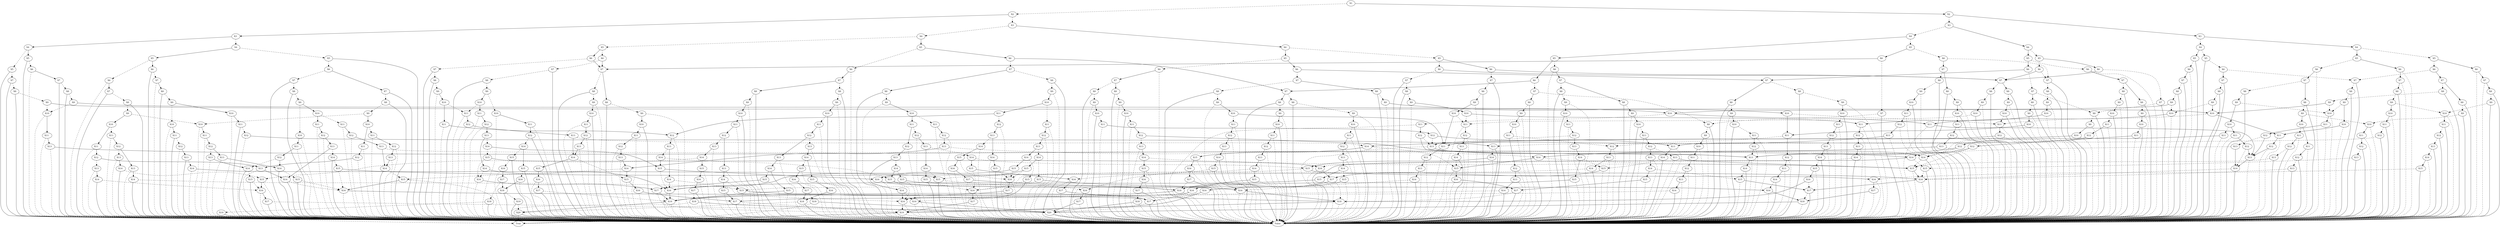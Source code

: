 digraph{139778012353808[label=X1]139778012357744[label="X2"]
139778012353808 -> 139778012357744[style=dashed label="" fontcolor = gray]
139778012362160[label="X3"]
139778012357744 -> 139778012362160[style=dashed label="" fontcolor = gray]
139779341132336[label="X4"]
139778012362160 -> 139779341132336[style=dashed label="" fontcolor = gray]
139778612290960[label="X5"]
139779341132336 -> 139778612290960[style=dashed label="" fontcolor = gray]
139779231617216[label="X6"]
139778612290960 -> 139779231617216[style=dashed label="" fontcolor = gray]
139779231625376[label="X7"]
139779231617216 -> 139779231625376[style=dashed label="" fontcolor = gray]
139779998778944[label="X8"]
139779231625376 -> 139779998778944[style=dashed label="" fontcolor = gray]
139780015398944[label="X9"]
139779998778944 -> 139780015398944[style=dashed label="" fontcolor = gray]
139780015396544[label="X10"]
139780015398944 -> 139780015396544[style=dashed label="" fontcolor = gray]
139779218183152[label="False"]
139780015396544 -> 139779218183152[style=dashed label="" fontcolor = gray]
139780015402208[label="X11 "]
139780015396544 -> 139780015402208 [label="" fontcolor = gray]
139779218183152[label="False"]
139780015402208 -> 139779218183152[style=dashed label="" fontcolor = gray]
139778455036560[label="X12 "]
139780015402208 -> 139778455036560 [label="" fontcolor = gray]
139778455036416[label="X14"]
139778455036560 -> 139778455036416[style=dashed label="" fontcolor = gray]
139778455039248[label="X15"]
139778455036416 -> 139778455039248[style=dashed label="" fontcolor = gray]
139778455034976[label="X16"]
139778455039248 -> 139778455034976[style=dashed label="" fontcolor = gray]
139779218183152[label="False"]
139778455034976 -> 139779218183152[style=dashed label="" fontcolor = gray]
139779198983984[label="X17 "]
139778455034976 -> 139779198983984 [label="" fontcolor = gray]
139779198982496[label="X18"]
139779198983984 -> 139779198982496[style=dashed label="" fontcolor = gray]
139779198978176[label="X19"]
139779198982496 -> 139779198978176[style=dashed label="" fontcolor = gray]
139779620579424[label="True"]
139779198978176 -> 139779620579424[style=dashed label="" fontcolor = gray]
139779218183152[label="False "]
139779198978176 -> 139779218183152 [label="" fontcolor = gray]
139779218183152[label="False "]
139779198982496 -> 139779218183152 [label="" fontcolor = gray]
139779198989312[label="X18 "]
139779198983984 -> 139779198989312 [label="" fontcolor = gray]
139779198977840[label="X19"]
139779198989312 -> 139779198977840[style=dashed label="" fontcolor = gray]
139779198978896[label="X20"]
139779198977840 -> 139779198978896[style=dashed label="" fontcolor = gray]
139779620579424[label="True"]
139779198978896 -> 139779620579424[style=dashed label="" fontcolor = gray]
139779218183152[label="False "]
139779198978896 -> 139779218183152 [label="" fontcolor = gray]
139779218183152[label="False "]
139779198977840 -> 139779218183152 [label="" fontcolor = gray]
139779218183152[label="False "]
139779198989312 -> 139779218183152 [label="" fontcolor = gray]
139779218183152[label="False "]
139778455039248 -> 139779218183152 [label="" fontcolor = gray]
139778455036032[label="X15 "]
139778455036416 -> 139778455036032 [label="" fontcolor = gray]
139778455038288[label="X16"]
139778455036032 -> 139778455038288[style=dashed label="" fontcolor = gray]
139779218183152[label="False"]
139778455038288 -> 139779218183152[style=dashed label="" fontcolor = gray]
139779198989312[label="X18 "]
139778455038288 -> 139779198989312 [label="" fontcolor = gray]
139779218183152[label="False "]
139778455036032 -> 139779218183152 [label="" fontcolor = gray]
139779218183152[label="False "]
139778455036560 -> 139779218183152 [label="" fontcolor = gray]
139780015390880[label="X10 "]
139780015398944 -> 139780015390880 [label="" fontcolor = gray]
139780015400624[label="X11"]
139780015390880 -> 139780015400624[style=dashed label="" fontcolor = gray]
139779218183152[label="False"]
139780015400624 -> 139779218183152[style=dashed label="" fontcolor = gray]
139778455037376[label="X12 "]
139780015400624 -> 139778455037376 [label="" fontcolor = gray]
139779218183152[label="False"]
139778455037376 -> 139779218183152[style=dashed label="" fontcolor = gray]
139778455028784[label="X13 "]
139778455037376 -> 139778455028784 [label="" fontcolor = gray]
139779198980480[label="X14"]
139778455028784 -> 139779198980480[style=dashed label="" fontcolor = gray]
139779198981152[label="X15"]
139779198980480 -> 139779198981152[style=dashed label="" fontcolor = gray]
139779218183152[label="False"]
139779198981152 -> 139779218183152[style=dashed label="" fontcolor = gray]
139779198989024[label="X16 "]
139779198981152 -> 139779198989024 [label="" fontcolor = gray]
139779218183152[label="False"]
139779198989024 -> 139779218183152[style=dashed label="" fontcolor = gray]
139779198984608[label="X17 "]
139779198989024 -> 139779198984608 [label="" fontcolor = gray]
139779198983648[label="X18"]
139779198984608 -> 139779198983648[style=dashed label="" fontcolor = gray]
139779218183152[label="False"]
139779198983648 -> 139779218183152[style=dashed label="" fontcolor = gray]
139779198978656[label="X19 "]
139779198983648 -> 139779198978656 [label="" fontcolor = gray]
139779218183152[label="False"]
139779198978656 -> 139779218183152[style=dashed label="" fontcolor = gray]
139779620579424[label="True "]
139779198978656 -> 139779620579424 [label="" fontcolor = gray]
139779218183152[label="False "]
139779198984608 -> 139779218183152 [label="" fontcolor = gray]
139779198980624[label="X15 "]
139779198980480 -> 139779198980624 [label="" fontcolor = gray]
139779218183152[label="False"]
139779198980624 -> 139779218183152[style=dashed label="" fontcolor = gray]
139779198991952[label="X16 "]
139779198980624 -> 139779198991952 [label="" fontcolor = gray]
139779218183152[label="False"]
139779198991952 -> 139779218183152[style=dashed label="" fontcolor = gray]
139779198982208[label="X17 "]
139779198991952 -> 139779198982208 [label="" fontcolor = gray]
139779198984416[label="X18"]
139779198982208 -> 139779198984416[style=dashed label="" fontcolor = gray]
139779218183152[label="False"]
139779198984416 -> 139779218183152[style=dashed label="" fontcolor = gray]
139779198980336[label="X19 "]
139779198984416 -> 139779198980336 [label="" fontcolor = gray]
139779218183152[label="False"]
139779198980336 -> 139779218183152[style=dashed label="" fontcolor = gray]
139779198978896[label="X20 "]
139779198980336 -> 139779198978896 [label="" fontcolor = gray]
139779218183152[label="False "]
139779198982208 -> 139779218183152 [label="" fontcolor = gray]
139779198989216[label="X14 "]
139778455028784 -> 139779198989216 [label="" fontcolor = gray]
139779198982880[label="X15"]
139779198989216 -> 139779198982880[style=dashed label="" fontcolor = gray]
139779218183152[label="False"]
139779198982880 -> 139779218183152[style=dashed label="" fontcolor = gray]
139779198978992[label="X16 "]
139779198982880 -> 139779198978992 [label="" fontcolor = gray]
139779218183152[label="False"]
139779198978992 -> 139779218183152[style=dashed label="" fontcolor = gray]
139779198981104[label="X17 "]
139779198978992 -> 139779198981104 [label="" fontcolor = gray]
139779198978656[label="X19"]
139779198981104 -> 139779198978656[style=dashed label="" fontcolor = gray]
139779218183152[label="False "]
139779198981104 -> 139779218183152 [label="" fontcolor = gray]
139779198991760[label="X15 "]
139779198989216 -> 139779198991760 [label="" fontcolor = gray]
139779218183152[label="False"]
139779198991760 -> 139779218183152[style=dashed label="" fontcolor = gray]
139779198977504[label="X16 "]
139779198991760 -> 139779198977504 [label="" fontcolor = gray]
139779218183152[label="False"]
139779198977504 -> 139779218183152[style=dashed label="" fontcolor = gray]
139779198980720[label="X17 "]
139779198977504 -> 139779198980720 [label="" fontcolor = gray]
139779198980336[label="X19"]
139779198980720 -> 139779198980336[style=dashed label="" fontcolor = gray]
139779218183152[label="False "]
139779198980720 -> 139779218183152 [label="" fontcolor = gray]
139779373805584[label="X11 "]
139780015390880 -> 139779373805584 [label="" fontcolor = gray]
139779218183152[label="False"]
139779373805584 -> 139779218183152[style=dashed label="" fontcolor = gray]
139778455043568[label="X12 "]
139779373805584 -> 139778455043568 [label="" fontcolor = gray]
139779218183152[label="False"]
139778455043568 -> 139779218183152[style=dashed label="" fontcolor = gray]
139778455041744[label="X13 "]
139778455043568 -> 139778455041744 [label="" fontcolor = gray]
139779198984128[label="X14"]
139778455041744 -> 139779198984128[style=dashed label="" fontcolor = gray]
139779198981872[label="X15"]
139779198984128 -> 139779198981872[style=dashed label="" fontcolor = gray]
139779198976784[label="X16"]
139779198981872 -> 139779198976784[style=dashed label="" fontcolor = gray]
139779218183152[label="False"]
139779198976784 -> 139779218183152[style=dashed label="" fontcolor = gray]
139779198979328[label="X17 "]
139779198976784 -> 139779198979328 [label="" fontcolor = gray]
139779198978656[label="X19"]
139779198979328 -> 139779198978656[style=dashed label="" fontcolor = gray]
139779198980336[label="X19 "]
139779198979328 -> 139779198980336 [label="" fontcolor = gray]
139779198987056[label="X16 "]
139779198981872 -> 139779198987056 [label="" fontcolor = gray]
139779218183152[label="False"]
139779198987056 -> 139779218183152[style=dashed label="" fontcolor = gray]
139779198983216[label="X17 "]
139779198987056 -> 139779198983216 [label="" fontcolor = gray]
139779198983648[label="X18"]
139779198983216 -> 139779198983648[style=dashed label="" fontcolor = gray]
139779198984416[label="X18 "]
139779198983216 -> 139779198984416 [label="" fontcolor = gray]
139779198986384[label="X15 "]
139779198984128 -> 139779198986384 [label="" fontcolor = gray]
139779198987248[label="X16"]
139779198986384 -> 139779198987248[style=dashed label="" fontcolor = gray]
139779218183152[label="False"]
139779198987248 -> 139779218183152[style=dashed label="" fontcolor = gray]
139779198980336[label="X19 "]
139779198987248 -> 139779198980336 [label="" fontcolor = gray]
139779198982352[label="X16 "]
139779198986384 -> 139779198982352 [label="" fontcolor = gray]
139779218183152[label="False"]
139779198982352 -> 139779218183152[style=dashed label="" fontcolor = gray]
139779198984416[label="X18 "]
139779198982352 -> 139779198984416 [label="" fontcolor = gray]
139779198983456[label="X14 "]
139778455041744 -> 139779198983456 [label="" fontcolor = gray]
139779198976784[label="X16"]
139779198983456 -> 139779198976784[style=dashed label="" fontcolor = gray]
139779198987248[label="X16 "]
139779198983456 -> 139779198987248 [label="" fontcolor = gray]
139779218183152[label="False "]
139779998778944 -> 139779218183152 [label="" fontcolor = gray]
139779218183152[label="False "]
139779231625376 -> 139779218183152 [label="" fontcolor = gray]
139779998786768[label="X7 "]
139779231617216 -> 139779998786768 [label="" fontcolor = gray]
139780015403984[label="X8"]
139779998786768 -> 139780015403984[style=dashed label="" fontcolor = gray]
139778455036320[label="X9"]
139780015403984 -> 139778455036320[style=dashed label="" fontcolor = gray]
139779218183152[label="False"]
139778455036320 -> 139779218183152[style=dashed label="" fontcolor = gray]
139778455034208[label="X10 "]
139778455036320 -> 139778455034208 [label="" fontcolor = gray]
139779198985376[label="X11"]
139778455034208 -> 139779198985376[style=dashed label="" fontcolor = gray]
139779218183152[label="False"]
139779198985376 -> 139779218183152[style=dashed label="" fontcolor = gray]
139779198986096[label="X12 "]
139779198985376 -> 139779198986096 [label="" fontcolor = gray]
139779218183152[label="False"]
139779198986096 -> 139779218183152[style=dashed label="" fontcolor = gray]
139779198985904[label="X13 "]
139779198986096 -> 139779198985904 [label="" fontcolor = gray]
139779218183152[label="False"]
139779198985904 -> 139779218183152[style=dashed label="" fontcolor = gray]
139779198989216[label="X14 "]
139779198985904 -> 139779198989216 [label="" fontcolor = gray]
139779218183152[label="False "]
139778455034208 -> 139779218183152 [label="" fontcolor = gray]
139779218183152[label="False "]
139780015403984 -> 139779218183152 [label="" fontcolor = gray]
139780015404176[label="X8 "]
139779998786768 -> 139780015404176 [label="" fontcolor = gray]
139778455035936[label="X9"]
139780015404176 -> 139778455035936[style=dashed label="" fontcolor = gray]
139779218183152[label="False"]
139778455035936 -> 139779218183152[style=dashed label="" fontcolor = gray]
139779198988544[label="X10 "]
139778455035936 -> 139779198988544 [label="" fontcolor = gray]
139779198990464[label="X11"]
139779198988544 -> 139779198990464[style=dashed label="" fontcolor = gray]
139779218183152[label="False"]
139779198990464 -> 139779218183152[style=dashed label="" fontcolor = gray]
139779198981968[label="X12 "]
139779198990464 -> 139779198981968 [label="" fontcolor = gray]
139779218183152[label="False"]
139779198981968 -> 139779218183152[style=dashed label="" fontcolor = gray]
139779198983072[label="X13 "]
139779198981968 -> 139779198983072 [label="" fontcolor = gray]
139779218183152[label="False"]
139779198983072 -> 139779218183152[style=dashed label="" fontcolor = gray]
139779198988688[label="X14 "]
139779198983072 -> 139779198988688 [label="" fontcolor = gray]
139779198990368[label="X15"]
139779198988688 -> 139779198990368[style=dashed label="" fontcolor = gray]
139779218183152[label="False"]
139779198990368 -> 139779218183152[style=dashed label="" fontcolor = gray]
139779198982304[label="X16 "]
139779198990368 -> 139779198982304 [label="" fontcolor = gray]
139779218183152[label="False"]
139779198982304 -> 139779218183152[style=dashed label="" fontcolor = gray]
139779198987152[label="X17 "]
139779198982304 -> 139779198987152 [label="" fontcolor = gray]
139779198980384[label="X20"]
139779198987152 -> 139779198980384[style=dashed label="" fontcolor = gray]
139779218183152[label="False"]
139779198980384 -> 139779218183152[style=dashed label="" fontcolor = gray]
139779218183152[label="False "]
139779198980384 -> 139779218183152 [label="" fontcolor = gray]
139779218183152[label="False "]
139779198987152 -> 139779218183152 [label="" fontcolor = gray]
139779198982880[label="X15 "]
139779198988688 -> 139779198982880 [label="" fontcolor = gray]
139779218183152[label="False "]
139779198988544 -> 139779218183152 [label="" fontcolor = gray]
139779218183152[label="False "]
139780015404176 -> 139779218183152 [label="" fontcolor = gray]
139779231627632[label="X6 "]
139778612290960 -> 139779231627632 [label="" fontcolor = gray]
139780015401152[label="X7"]
139779231627632 -> 139780015401152[style=dashed label="" fontcolor = gray]
139778455034832[label="X8"]
139780015401152 -> 139778455034832[style=dashed label="" fontcolor = gray]
139779198984176[label="X9"]
139778455034832 -> 139779198984176[style=dashed label="" fontcolor = gray]
139779218183152[label="False"]
139779198984176 -> 139779218183152[style=dashed label="" fontcolor = gray]
139779198987632[label="X10 "]
139779198984176 -> 139779198987632 [label="" fontcolor = gray]
139780015400624[label="X11"]
139779198987632 -> 139780015400624[style=dashed label="" fontcolor = gray]
139779620579280[label="X11 "]
139779198987632 -> 139779620579280 [label="" fontcolor = gray]
139779218183152[label="False"]
139779620579280 -> 139779218183152[style=dashed label="" fontcolor = gray]
139779198984560[label="X12 "]
139779620579280 -> 139779198984560 [label="" fontcolor = gray]
139779218183152[label="False"]
139779198984560 -> 139779218183152[style=dashed label="" fontcolor = gray]
139779198991472[label="X13 "]
139779198984560 -> 139779198991472 [label="" fontcolor = gray]
139779198989264[label="X14"]
139779198991472 -> 139779198989264[style=dashed label="" fontcolor = gray]
139779198980672[label="X15"]
139779198989264 -> 139779198980672[style=dashed label="" fontcolor = gray]
139780000564992[label="X16"]
139779198980672 -> 139780000564992[style=dashed label="" fontcolor = gray]
139779218183152[label="False"]
139780000564992 -> 139779218183152[style=dashed label="" fontcolor = gray]
139779198978656[label="X19 "]
139780000564992 -> 139779198978656 [label="" fontcolor = gray]
139780000572480[label="X16 "]
139779198980672 -> 139780000572480 [label="" fontcolor = gray]
139779218183152[label="False"]
139780000572480 -> 139779218183152[style=dashed label="" fontcolor = gray]
139779198983648[label="X18 "]
139780000572480 -> 139779198983648 [label="" fontcolor = gray]
139779198986384[label="X15 "]
139779198989264 -> 139779198986384 [label="" fontcolor = gray]
139779198985232[label="X14 "]
139779198991472 -> 139779198985232 [label="" fontcolor = gray]
139780000564992[label="X16"]
139779198985232 -> 139780000564992[style=dashed label="" fontcolor = gray]
139779198987248[label="X16 "]
139779198985232 -> 139779198987248 [label="" fontcolor = gray]
139779218183152[label="False "]
139778455034832 -> 139779218183152 [label="" fontcolor = gray]
139779218183152[label="False "]
139780015401152 -> 139779218183152 [label="" fontcolor = gray]
139779998786768[label="X7 "]
139779231627632 -> 139779998786768 [label="" fontcolor = gray]
139779231625424[label="X5 "]
139779341132336 -> 139779231625424 [label="" fontcolor = gray]
139779231628448[label="X6"]
139779231625424 -> 139779231628448[style=dashed label="" fontcolor = gray]
139779218183152[label="False"]
139779231628448 -> 139779218183152[style=dashed label="" fontcolor = gray]
139779198986000[label="X7 "]
139779231628448 -> 139779198986000 [label="" fontcolor = gray]
139780000575312[label="X8"]
139779198986000 -> 139780000575312[style=dashed label="" fontcolor = gray]
139780000570080[label="X9"]
139780000575312 -> 139780000570080[style=dashed label="" fontcolor = gray]
139779218183152[label="False"]
139780000570080 -> 139779218183152[style=dashed label="" fontcolor = gray]
139780000576560[label="X10 "]
139780000570080 -> 139780000576560 [label="" fontcolor = gray]
139780000575792[label="X11"]
139780000576560 -> 139780000575792[style=dashed label="" fontcolor = gray]
139779218183152[label="False"]
139780000575792 -> 139779218183152[style=dashed label="" fontcolor = gray]
139780000565088[label="X12 "]
139780000575792 -> 139780000565088 [label="" fontcolor = gray]
139780000578912[label="X13"]
139780000565088 -> 139780000578912[style=dashed label="" fontcolor = gray]
139779218183152[label="False"]
139780000578912 -> 139779218183152[style=dashed label="" fontcolor = gray]
139780000563648[label="X14 "]
139780000578912 -> 139780000563648 [label="" fontcolor = gray]
139780000572960[label="X15"]
139780000563648 -> 139780000572960[style=dashed label="" fontcolor = gray]
139779218183152[label="False"]
139780000572960 -> 139779218183152[style=dashed label="" fontcolor = gray]
139780000574256[label="X16 "]
139780000572960 -> 139780000574256 [label="" fontcolor = gray]
139779218183152[label="False"]
139780000574256 -> 139779218183152[style=dashed label="" fontcolor = gray]
139780000563984[label="X17 "]
139780000574256 -> 139780000563984 [label="" fontcolor = gray]
139780000571520[label="X18"]
139780000563984 -> 139780000571520[style=dashed label="" fontcolor = gray]
139779620579424[label="True"]
139780000571520 -> 139779620579424[style=dashed label="" fontcolor = gray]
139779198980384[label="X20 "]
139780000571520 -> 139779198980384 [label="" fontcolor = gray]
139780000575072[label="X18 "]
139780000563984 -> 139780000575072 [label="" fontcolor = gray]
139779198978896[label="X20"]
139780000575072 -> 139779198978896[style=dashed label="" fontcolor = gray]
139779218183152[label="False "]
139780000575072 -> 139779218183152 [label="" fontcolor = gray]
139780000579440[label="X15 "]
139780000563648 -> 139780000579440 [label="" fontcolor = gray]
139779218183152[label="False"]
139780000579440 -> 139779218183152[style=dashed label="" fontcolor = gray]
139780000565808[label="X16 "]
139780000579440 -> 139780000565808 [label="" fontcolor = gray]
139779218183152[label="False"]
139780000565808 -> 139779218183152[style=dashed label="" fontcolor = gray]
139780000575072[label="X18 "]
139780000565808 -> 139780000575072 [label="" fontcolor = gray]
139780000576608[label="X13 "]
139780000565088 -> 139780000576608 [label="" fontcolor = gray]
139779218183152[label="False"]
139780000576608 -> 139779218183152[style=dashed label="" fontcolor = gray]
139780000578144[label="X14 "]
139780000576608 -> 139780000578144 [label="" fontcolor = gray]
139780000574640[label="X15"]
139780000578144 -> 139780000574640[style=dashed label="" fontcolor = gray]
139779218183152[label="False"]
139780000574640 -> 139779218183152[style=dashed label="" fontcolor = gray]
139779198979328[label="X17 "]
139780000574640 -> 139779198979328 [label="" fontcolor = gray]
139780000564560[label="X15 "]
139780000578144 -> 139780000564560 [label="" fontcolor = gray]
139779218183152[label="False"]
139780000564560 -> 139779218183152[style=dashed label="" fontcolor = gray]
139779198980336[label="X19 "]
139780000564560 -> 139779198980336 [label="" fontcolor = gray]
139779218183152[label="False "]
139780000576560 -> 139779218183152 [label="" fontcolor = gray]
139779218183152[label="False "]
139780000575312 -> 139779218183152 [label="" fontcolor = gray]
139780000570704[label="X8 "]
139779198986000 -> 139780000570704 [label="" fontcolor = gray]
139780000577184[label="X9"]
139780000570704 -> 139780000577184[style=dashed label="" fontcolor = gray]
139779218183152[label="False"]
139780000577184 -> 139779218183152[style=dashed label="" fontcolor = gray]
139780000571808[label="X10 "]
139780000577184 -> 139780000571808 [label="" fontcolor = gray]
139780000571664[label="X11"]
139780000571808 -> 139780000571664[style=dashed label="" fontcolor = gray]
139779218183152[label="False"]
139780000571664 -> 139779218183152[style=dashed label="" fontcolor = gray]
139780000578288[label="X12 "]
139780000571664 -> 139780000578288 [label="" fontcolor = gray]
139780000571136[label="X13"]
139780000578288 -> 139780000571136[style=dashed label="" fontcolor = gray]
139779218183152[label="False"]
139780000571136 -> 139779218183152[style=dashed label="" fontcolor = gray]
139780000564176[label="X14 "]
139780000571136 -> 139780000564176 [label="" fontcolor = gray]
139780000574448[label="X15"]
139780000564176 -> 139780000574448[style=dashed label="" fontcolor = gray]
139779218183152[label="False"]
139780000574448 -> 139779218183152[style=dashed label="" fontcolor = gray]
139780000570656[label="X16 "]
139780000574448 -> 139780000570656 [label="" fontcolor = gray]
139779218183152[label="False"]
139780000570656 -> 139779218183152[style=dashed label="" fontcolor = gray]
139780000576176[label="X17 "]
139780000570656 -> 139780000576176 [label="" fontcolor = gray]
139779198980384[label="X20"]
139780000576176 -> 139779198980384[style=dashed label="" fontcolor = gray]
139779218183152[label="False "]
139780000576176 -> 139779218183152 [label="" fontcolor = gray]
139780000579200[label="X15 "]
139780000564176 -> 139780000579200 [label="" fontcolor = gray]
139779218183152[label="False"]
139780000579200 -> 139779218183152[style=dashed label="" fontcolor = gray]
139780000566864[label="X16 "]
139780000579200 -> 139780000566864 [label="" fontcolor = gray]
139779218183152[label="False"]
139780000566864 -> 139779218183152[style=dashed label="" fontcolor = gray]
139780000566144[label="X17 "]
139780000566864 -> 139780000566144 [label="" fontcolor = gray]
139780000568736[label="X18"]
139780000566144 -> 139780000568736[style=dashed label="" fontcolor = gray]
139779620579424[label="True"]
139780000568736 -> 139779620579424[style=dashed label="" fontcolor = gray]
139779198980384[label="X20 "]
139780000568736 -> 139779198980384 [label="" fontcolor = gray]
139779218183152[label="False "]
139780000566144 -> 139779218183152 [label="" fontcolor = gray]
139780000578768[label="X13 "]
139780000578288 -> 139780000578768 [label="" fontcolor = gray]
139779218183152[label="False"]
139780000578768 -> 139779218183152[style=dashed label="" fontcolor = gray]
139780000570224[label="X14 "]
139780000578768 -> 139780000570224 [label="" fontcolor = gray]
139780000575168[label="X15"]
139780000570224 -> 139780000575168[style=dashed label="" fontcolor = gray]
139779218183152[label="False"]
139780000575168 -> 139779218183152[style=dashed label="" fontcolor = gray]
139779198987152[label="X17 "]
139780000575168 -> 139779198987152 [label="" fontcolor = gray]
139780000563552[label="X15 "]
139780000570224 -> 139780000563552 [label="" fontcolor = gray]
139779218183152[label="False"]
139780000563552 -> 139779218183152[style=dashed label="" fontcolor = gray]
139779198981104[label="X17 "]
139780000563552 -> 139779198981104 [label="" fontcolor = gray]
139779218183152[label="False "]
139780000571808 -> 139779218183152 [label="" fontcolor = gray]
139779218183152[label="False "]
139780000570704 -> 139779218183152 [label="" fontcolor = gray]
139779998784896[label="X6 "]
139779231625424 -> 139779998784896 [label="" fontcolor = gray]
139779198979712[label="X7"]
139779998784896 -> 139779198979712[style=dashed label="" fontcolor = gray]
139780000572096[label="X8"]
139779198979712 -> 139780000572096[style=dashed label="" fontcolor = gray]
139780000572576[label="X9"]
139780000572096 -> 139780000572576[style=dashed label="" fontcolor = gray]
139779218183152[label="False"]
139780000572576 -> 139779218183152[style=dashed label="" fontcolor = gray]
139780000564656[label="X10 "]
139780000572576 -> 139780000564656 [label="" fontcolor = gray]
139780000576752[label="X11"]
139780000564656 -> 139780000576752[style=dashed label="" fontcolor = gray]
139779218183152[label="False"]
139780000576752 -> 139779218183152[style=dashed label="" fontcolor = gray]
139780000563696[label="X12 "]
139780000576752 -> 139780000563696 [label="" fontcolor = gray]
139779218183152[label="False"]
139780000563696 -> 139779218183152[style=dashed label="" fontcolor = gray]
139780000566240[label="X13 "]
139780000563696 -> 139780000566240 [label="" fontcolor = gray]
139780000567056[label="X14"]
139780000566240 -> 139780000567056[style=dashed label="" fontcolor = gray]
139780000568256[label="X15"]
139780000567056 -> 139780000568256[style=dashed label="" fontcolor = gray]
139780000570464[label="X16"]
139780000568256 -> 139780000570464[style=dashed label="" fontcolor = gray]
139779218183152[label="False"]
139780000570464 -> 139779218183152[style=dashed label="" fontcolor = gray]
139780000570512[label="X17 "]
139780000570464 -> 139780000570512 [label="" fontcolor = gray]
139779218183152[label="False"]
139780000570512 -> 139779218183152[style=dashed label="" fontcolor = gray]
139779198978656[label="X19 "]
139780000570512 -> 139779198978656 [label="" fontcolor = gray]
139780000572480[label="X16 "]
139780000568256 -> 139780000572480 [label="" fontcolor = gray]
139780000570848[label="X15 "]
139780000567056 -> 139780000570848 [label="" fontcolor = gray]
139780000565232[label="X16"]
139780000570848 -> 139780000565232[style=dashed label="" fontcolor = gray]
139779218183152[label="False"]
139780000565232 -> 139779218183152[style=dashed label="" fontcolor = gray]
139780000568592[label="X17 "]
139780000565232 -> 139780000568592 [label="" fontcolor = gray]
139779218183152[label="False"]
139780000568592 -> 139779218183152[style=dashed label="" fontcolor = gray]
139779198980336[label="X19 "]
139780000568592 -> 139779198980336 [label="" fontcolor = gray]
139779198982352[label="X16 "]
139780000570848 -> 139779198982352 [label="" fontcolor = gray]
139780000575456[label="X14 "]
139780000566240 -> 139780000575456 [label="" fontcolor = gray]
139780000572624[label="X15"]
139780000575456 -> 139780000572624[style=dashed label="" fontcolor = gray]
139780000570464[label="X16"]
139780000572624 -> 139780000570464[style=dashed label="" fontcolor = gray]
139780000564992[label="X16 "]
139780000572624 -> 139780000564992 [label="" fontcolor = gray]
139780000563360[label="X15 "]
139780000575456 -> 139780000563360 [label="" fontcolor = gray]
139780000565232[label="X16"]
139780000563360 -> 139780000565232[style=dashed label="" fontcolor = gray]
139779198987248[label="X16 "]
139780000563360 -> 139779198987248 [label="" fontcolor = gray]
139780000570944[label="X11 "]
139780000564656 -> 139780000570944 [label="" fontcolor = gray]
139780000571184[label="X12"]
139780000570944 -> 139780000571184[style=dashed label="" fontcolor = gray]
139779218183152[label="False"]
139780000571184 -> 139779218183152[style=dashed label="" fontcolor = gray]
139780000572288[label="X13 "]
139780000571184 -> 139780000572288 [label="" fontcolor = gray]
139780000569072[label="X14"]
139780000572288 -> 139780000569072[style=dashed label="" fontcolor = gray]
139779218183152[label="False"]
139780000569072 -> 139779218183152[style=dashed label="" fontcolor = gray]
139780000563312[label="X15 "]
139780000569072 -> 139780000563312 [label="" fontcolor = gray]
139780000565232[label="X16"]
139780000563312 -> 139780000565232[style=dashed label="" fontcolor = gray]
139780000566672[label="X16 "]
139780000563312 -> 139780000566672 [label="" fontcolor = gray]
139779218183152[label="False"]
139780000566672 -> 139779218183152[style=dashed label="" fontcolor = gray]
139780000575696[label="X17 "]
139780000566672 -> 139780000575696 [label="" fontcolor = gray]
139779218183152[label="False"]
139780000575696 -> 139779218183152[style=dashed label="" fontcolor = gray]
139779198984416[label="X18 "]
139780000575696 -> 139779198984416 [label="" fontcolor = gray]
139780000576224[label="X14 "]
139780000572288 -> 139780000576224 [label="" fontcolor = gray]
139779218183152[label="False"]
139780000576224 -> 139779218183152[style=dashed label="" fontcolor = gray]
139780000573056[label="X15 "]
139780000576224 -> 139780000573056 [label="" fontcolor = gray]
139780000565232[label="X16"]
139780000573056 -> 139780000565232[style=dashed label="" fontcolor = gray]
139779218183152[label="False "]
139780000573056 -> 139779218183152 [label="" fontcolor = gray]
139779198984560[label="X12 "]
139780000570944 -> 139779198984560 [label="" fontcolor = gray]
139779218183152[label="False "]
139780000572096 -> 139779218183152 [label="" fontcolor = gray]
139780000566528[label="X8 "]
139779198979712 -> 139780000566528 [label="" fontcolor = gray]
139780000574976[label="X9"]
139780000566528 -> 139780000574976[style=dashed label="" fontcolor = gray]
139779218183152[label="False"]
139780000574976 -> 139779218183152[style=dashed label="" fontcolor = gray]
139780000565280[label="X10 "]
139780000574976 -> 139780000565280 [label="" fontcolor = gray]
139780000566432[label="X11"]
139780000565280 -> 139780000566432[style=dashed label="" fontcolor = gray]
139779218183152[label="False"]
139780000566432 -> 139779218183152[style=dashed label="" fontcolor = gray]
139780000577856[label="X12 "]
139780000566432 -> 139780000577856 [label="" fontcolor = gray]
139779218183152[label="False"]
139780000577856 -> 139779218183152[style=dashed label="" fontcolor = gray]
139780000568208[label="X13 "]
139780000577856 -> 139780000568208 [label="" fontcolor = gray]
139780000578816[label="X14"]
139780000568208 -> 139780000578816[style=dashed label="" fontcolor = gray]
139780000578384[label="X15"]
139780000578816 -> 139780000578384[style=dashed label="" fontcolor = gray]
139779218183152[label="False"]
139780000578384 -> 139779218183152[style=dashed label="" fontcolor = gray]
139780000573584[label="X16 "]
139780000578384 -> 139780000573584 [label="" fontcolor = gray]
139779218183152[label="False"]
139780000573584 -> 139779218183152[style=dashed label="" fontcolor = gray]
139780000573776[label="X17 "]
139780000573584 -> 139780000573776 [label="" fontcolor = gray]
139780000574544[label="X18"]
139780000573776 -> 139780000574544[style=dashed label="" fontcolor = gray]
139779218183152[label="False"]
139780000574544 -> 139779218183152[style=dashed label="" fontcolor = gray]
139779198980384[label="X20 "]
139780000574544 -> 139779198980384 [label="" fontcolor = gray]
139779218183152[label="False "]
139780000573776 -> 139779218183152 [label="" fontcolor = gray]
139779198981152[label="X15 "]
139780000578816 -> 139779198981152 [label="" fontcolor = gray]
139779198988688[label="X14 "]
139780000568208 -> 139779198988688 [label="" fontcolor = gray]
139780000569456[label="X11 "]
139780000565280 -> 139780000569456 [label="" fontcolor = gray]
139780000571760[label="X12"]
139780000569456 -> 139780000571760[style=dashed label="" fontcolor = gray]
139779218183152[label="False"]
139780000571760 -> 139779218183152[style=dashed label="" fontcolor = gray]
139780000567488[label="X13 "]
139780000571760 -> 139780000567488 [label="" fontcolor = gray]
139780000566384[label="X14"]
139780000567488 -> 139780000566384[style=dashed label="" fontcolor = gray]
139780000575888[label="X15"]
139780000566384 -> 139780000575888[style=dashed label="" fontcolor = gray]
139780000572384[label="X16"]
139780000575888 -> 139780000572384[style=dashed label="" fontcolor = gray]
139779218183152[label="False"]
139780000572384 -> 139779218183152[style=dashed label="" fontcolor = gray]
139780000567536[label="X17 "]
139780000572384 -> 139780000567536 [label="" fontcolor = gray]
139779218183152[label="False"]
139780000567536 -> 139779218183152[style=dashed label="" fontcolor = gray]
139779198980384[label="X20 "]
139780000567536 -> 139779198980384 [label="" fontcolor = gray]
139780000565184[label="X16 "]
139780000575888 -> 139780000565184 [label="" fontcolor = gray]
139779218183152[label="False"]
139780000565184 -> 139779218183152[style=dashed label="" fontcolor = gray]
139780000577760[label="X17 "]
139780000565184 -> 139780000577760 [label="" fontcolor = gray]
139779218183152[label="False"]
139780000577760 -> 139779218183152[style=dashed label="" fontcolor = gray]
139780000574544[label="X18 "]
139780000577760 -> 139780000574544 [label="" fontcolor = gray]
139780000576848[label="X15 "]
139780000566384 -> 139780000576848 [label="" fontcolor = gray]
139780000570464[label="X16"]
139780000576848 -> 139780000570464[style=dashed label="" fontcolor = gray]
139780000568400[label="X16 "]
139780000576848 -> 139780000568400 [label="" fontcolor = gray]
139779218183152[label="False"]
139780000568400 -> 139779218183152[style=dashed label="" fontcolor = gray]
139780000577712[label="X17 "]
139780000568400 -> 139780000577712 [label="" fontcolor = gray]
139779218183152[label="False"]
139780000577712 -> 139779218183152[style=dashed label="" fontcolor = gray]
139779198983648[label="X18 "]
139780000577712 -> 139779198983648 [label="" fontcolor = gray]
139780000575024[label="X14 "]
139780000567488 -> 139780000575024 [label="" fontcolor = gray]
139780000571568[label="X15"]
139780000575024 -> 139780000571568[style=dashed label="" fontcolor = gray]
139780000572384[label="X16"]
139780000571568 -> 139780000572384[style=dashed label="" fontcolor = gray]
139779218183152[label="False "]
139780000571568 -> 139779218183152 [label="" fontcolor = gray]
139780000576704[label="X15 "]
139780000575024 -> 139780000576704 [label="" fontcolor = gray]
139780000570464[label="X16"]
139780000576704 -> 139780000570464[style=dashed label="" fontcolor = gray]
139779218183152[label="False "]
139780000576704 -> 139779218183152 [label="" fontcolor = gray]
139780000566480[label="X12 "]
139780000569456 -> 139780000566480 [label="" fontcolor = gray]
139779218183152[label="False"]
139780000566480 -> 139779218183152[style=dashed label="" fontcolor = gray]
139780000579248[label="X13 "]
139780000566480 -> 139780000579248 [label="" fontcolor = gray]
139780000574352[label="X14"]
139780000579248 -> 139780000574352[style=dashed label="" fontcolor = gray]
139780000572240[label="X15"]
139780000574352 -> 139780000572240[style=dashed label="" fontcolor = gray]
139780000574592[label="X16"]
139780000572240 -> 139780000574592[style=dashed label="" fontcolor = gray]
139779218183152[label="False"]
139780000574592 -> 139779218183152[style=dashed label="" fontcolor = gray]
139779198980384[label="X20 "]
139780000574592 -> 139779198980384 [label="" fontcolor = gray]
139780000569984[label="X16 "]
139780000572240 -> 139780000569984 [label="" fontcolor = gray]
139779218183152[label="False"]
139780000569984 -> 139779218183152[style=dashed label="" fontcolor = gray]
139780000574544[label="X18 "]
139780000569984 -> 139780000574544 [label="" fontcolor = gray]
139779198980672[label="X15 "]
139780000574352 -> 139779198980672 [label="" fontcolor = gray]
139780000576272[label="X14 "]
139780000579248 -> 139780000576272 [label="" fontcolor = gray]
139780000574592[label="X16"]
139780000576272 -> 139780000574592[style=dashed label="" fontcolor = gray]
139780000564992[label="X16 "]
139780000576272 -> 139780000564992 [label="" fontcolor = gray]
139779218183152[label="False "]
139780000566528 -> 139779218183152 [label="" fontcolor = gray]
139780000565376[label="X7 "]
139779998784896 -> 139780000565376 [label="" fontcolor = gray]
139780000570896[label="X8"]
139780000565376 -> 139780000570896[style=dashed label="" fontcolor = gray]
139780000574400[label="X9"]
139780000570896 -> 139780000574400[style=dashed label="" fontcolor = gray]
139779218183152[label="False"]
139780000574400 -> 139779218183152[style=dashed label="" fontcolor = gray]
139780000567344[label="X10 "]
139780000574400 -> 139780000567344 [label="" fontcolor = gray]
139780000566720[label="X11"]
139780000567344 -> 139780000566720[style=dashed label="" fontcolor = gray]
139779218183152[label="False"]
139780000566720 -> 139779218183152[style=dashed label="" fontcolor = gray]
139780000575360[label="X12 "]
139780000566720 -> 139780000575360 [label="" fontcolor = gray]
139779218183152[label="False"]
139780000575360 -> 139779218183152[style=dashed label="" fontcolor = gray]
139780000569504[label="X13 "]
139780000575360 -> 139780000569504 [label="" fontcolor = gray]
139779218183152[label="False"]
139780000569504 -> 139779218183152[style=dashed label="" fontcolor = gray]
139780000563840[label="X14 "]
139780000569504 -> 139780000563840 [label="" fontcolor = gray]
139779181861264[label="X15"]
139780000563840 -> 139779181861264[style=dashed label="" fontcolor = gray]
139779218183152[label="False"]
139779181861264 -> 139779218183152[style=dashed label="" fontcolor = gray]
139779181856176[label="X16 "]
139779181861264 -> 139779181856176 [label="" fontcolor = gray]
139779198987152[label="X17"]
139779181856176 -> 139779198987152[style=dashed label="" fontcolor = gray]
139779198978656[label="X19 "]
139779181856176 -> 139779198978656 [label="" fontcolor = gray]
139779181863184[label="X15 "]
139780000563840 -> 139779181863184 [label="" fontcolor = gray]
139779218183152[label="False"]
139779181863184 -> 139779218183152[style=dashed label="" fontcolor = gray]
139779198987248[label="X16 "]
139779181863184 -> 139779198987248 [label="" fontcolor = gray]
139779218183152[label="False "]
139780000567344 -> 139779218183152 [label="" fontcolor = gray]
139779218183152[label="False "]
139780000570896 -> 139779218183152 [label="" fontcolor = gray]
139780000572000[label="X8 "]
139780000565376 -> 139780000572000 [label="" fontcolor = gray]
139780000568880[label="X9"]
139780000572000 -> 139780000568880[style=dashed label="" fontcolor = gray]
139779218183152[label="False"]
139780000568880 -> 139779218183152[style=dashed label="" fontcolor = gray]
139780000574304[label="X10 "]
139780000568880 -> 139780000574304 [label="" fontcolor = gray]
139780000568832[label="X11"]
139780000574304 -> 139780000568832[style=dashed label="" fontcolor = gray]
139779218183152[label="False"]
139780000568832 -> 139779218183152[style=dashed label="" fontcolor = gray]
139780000567392[label="X12 "]
139780000568832 -> 139780000567392 [label="" fontcolor = gray]
139779218183152[label="False"]
139780000567392 -> 139779218183152[style=dashed label="" fontcolor = gray]
139779181855600[label="X13 "]
139780000567392 -> 139779181855600 [label="" fontcolor = gray]
139779218183152[label="False"]
139779181855600 -> 139779218183152[style=dashed label="" fontcolor = gray]
139779181855648[label="X14 "]
139779181855600 -> 139779181855648 [label="" fontcolor = gray]
139780000575168[label="X15"]
139779181855648 -> 139780000575168[style=dashed label="" fontcolor = gray]
139779181854976[label="X15 "]
139779181855648 -> 139779181854976 [label="" fontcolor = gray]
139779218183152[label="False"]
139779181854976 -> 139779218183152[style=dashed label="" fontcolor = gray]
139779181866496[label="X16 "]
139779181854976 -> 139779181866496 [label="" fontcolor = gray]
139779198987152[label="X17"]
139779181866496 -> 139779198987152[style=dashed label="" fontcolor = gray]
139779198981104[label="X17 "]
139779181866496 -> 139779198981104 [label="" fontcolor = gray]
139779218183152[label="False "]
139780000574304 -> 139779218183152 [label="" fontcolor = gray]
139779218183152[label="False "]
139780000572000 -> 139779218183152 [label="" fontcolor = gray]
139778612290672[label="X4 "]
139778012362160 -> 139778612290672 [label="" fontcolor = gray]
139779231627104[label="X5"]
139778612290672 -> 139779231627104[style=dashed label="" fontcolor = gray]
139779198987008[label="X6"]
139779231627104 -> 139779198987008[style=dashed label="" fontcolor = gray]
139780000571952[label="X7"]
139779198987008 -> 139780000571952[style=dashed label="" fontcolor = gray]
139780000571472[label="X8"]
139780000571952 -> 139780000571472[style=dashed label="" fontcolor = gray]
139780000563936[label="X9"]
139780000571472 -> 139780000563936[style=dashed label="" fontcolor = gray]
139779218183152[label="False"]
139780000563936 -> 139779218183152[style=dashed label="" fontcolor = gray]
139779181858432[label="X10 "]
139780000563936 -> 139779181858432 [label="" fontcolor = gray]
139779181863136[label="X11"]
139779181858432 -> 139779181863136[style=dashed label="" fontcolor = gray]
139779218183152[label="False"]
139779181863136 -> 139779218183152[style=dashed label="" fontcolor = gray]
139779181861792[label="X12 "]
139779181863136 -> 139779181861792 [label="" fontcolor = gray]
139779218183152[label="False"]
139779181861792 -> 139779218183152[style=dashed label="" fontcolor = gray]
139779181861504[label="X13 "]
139779181861792 -> 139779181861504 [label="" fontcolor = gray]
139779218183152[label="False"]
139779181861504 -> 139779218183152[style=dashed label="" fontcolor = gray]
139779181864912[label="X14 "]
139779181861504 -> 139779181864912 [label="" fontcolor = gray]
139779198981152[label="X15"]
139779181864912 -> 139779198981152[style=dashed label="" fontcolor = gray]
139779218183152[label="False "]
139779181864912 -> 139779218183152 [label="" fontcolor = gray]
139779181870240[label="X11 "]
139779181858432 -> 139779181870240 [label="" fontcolor = gray]
139779218183152[label="False"]
139779181870240 -> 139779218183152[style=dashed label="" fontcolor = gray]
139779181857760[label="X12 "]
139779181870240 -> 139779181857760 [label="" fontcolor = gray]
139779218183152[label="False"]
139779181857760 -> 139779218183152[style=dashed label="" fontcolor = gray]
139779181854784[label="X13 "]
139779181857760 -> 139779181854784 [label="" fontcolor = gray]
139779218183152[label="False"]
139779181854784 -> 139779218183152[style=dashed label="" fontcolor = gray]
139779181866592[label="X14 "]
139779181854784 -> 139779181866592 [label="" fontcolor = gray]
139779198987056[label="X16"]
139779181866592 -> 139779198987056[style=dashed label="" fontcolor = gray]
139779218183152[label="False "]
139779181866592 -> 139779218183152 [label="" fontcolor = gray]
139779218183152[label="False "]
139780000571472 -> 139779218183152 [label="" fontcolor = gray]
139779218183152[label="False "]
139780000571952 -> 139779218183152 [label="" fontcolor = gray]
139780000568304[label="X7 "]
139779198987008 -> 139780000568304 [label="" fontcolor = gray]
139780000569648[label="X8"]
139780000568304 -> 139780000569648[style=dashed label="" fontcolor = gray]
139779181863952[label="X9"]
139780000569648 -> 139779181863952[style=dashed label="" fontcolor = gray]
139779218183152[label="False"]
139779181863952 -> 139779218183152[style=dashed label="" fontcolor = gray]
139779181864816[label="X10 "]
139779181863952 -> 139779181864816 [label="" fontcolor = gray]
139779181863136[label="X11"]
139779181864816 -> 139779181863136[style=dashed label="" fontcolor = gray]
139779218183152[label="False "]
139779181864816 -> 139779218183152 [label="" fontcolor = gray]
139779218183152[label="False "]
139780000569648 -> 139779218183152 [label="" fontcolor = gray]
139779181865440[label="X8 "]
139780000568304 -> 139779181865440 [label="" fontcolor = gray]
139779181856560[label="X9"]
139779181865440 -> 139779181856560[style=dashed label="" fontcolor = gray]
139779218183152[label="False"]
139779181856560 -> 139779218183152[style=dashed label="" fontcolor = gray]
139779181860880[label="X10 "]
139779181856560 -> 139779181860880 [label="" fontcolor = gray]
139779181870720[label="X11"]
139779181860880 -> 139779181870720[style=dashed label="" fontcolor = gray]
139779218183152[label="False"]
139779181870720 -> 139779218183152[style=dashed label="" fontcolor = gray]
139779181870096[label="X12 "]
139779181870720 -> 139779181870096 [label="" fontcolor = gray]
139779218183152[label="False"]
139779181870096 -> 139779218183152[style=dashed label="" fontcolor = gray]
139779181867312[label="X13 "]
139779181870096 -> 139779181867312 [label="" fontcolor = gray]
139779218183152[label="False"]
139779181867312 -> 139779218183152[style=dashed label="" fontcolor = gray]
139779181865296[label="X14 "]
139779181867312 -> 139779181865296 [label="" fontcolor = gray]
139780000578384[label="X15"]
139779181865296 -> 139780000578384[style=dashed label="" fontcolor = gray]
139779218183152[label="False "]
139779181865296 -> 139779218183152 [label="" fontcolor = gray]
139779218183152[label="False "]
139779181860880 -> 139779218183152 [label="" fontcolor = gray]
139779218183152[label="False "]
139779181865440 -> 139779218183152 [label="" fontcolor = gray]
139780000563792[label="X6 "]
139779231627104 -> 139780000563792 [label="" fontcolor = gray]
139780000578864[label="X7"]
139780000563792 -> 139780000578864[style=dashed label="" fontcolor = gray]
139779181857520[label="X8"]
139780000578864 -> 139779181857520[style=dashed label="" fontcolor = gray]
139779181857232[label="X9"]
139779181857520 -> 139779181857232[style=dashed label="" fontcolor = gray]
139779218183152[label="False"]
139779181857232 -> 139779218183152[style=dashed label="" fontcolor = gray]
139779181868896[label="X10 "]
139779181857232 -> 139779181868896 [label="" fontcolor = gray]
139779181863136[label="X11"]
139779181868896 -> 139779181863136[style=dashed label="" fontcolor = gray]
139779181865392[label="X11 "]
139779181868896 -> 139779181865392 [label="" fontcolor = gray]
139779218183152[label="False"]
139779181865392 -> 139779218183152[style=dashed label="" fontcolor = gray]
139779181857712[label="X12 "]
139779181865392 -> 139779181857712 [label="" fontcolor = gray]
139779218183152[label="False"]
139779181857712 -> 139779218183152[style=dashed label="" fontcolor = gray]
139779181855216[label="X13 "]
139779181857712 -> 139779181855216 [label="" fontcolor = gray]
139779218183152[label="False"]
139779181855216 -> 139779218183152[style=dashed label="" fontcolor = gray]
139779181864048[label="X14 "]
139779181855216 -> 139779181864048 [label="" fontcolor = gray]
139780000572480[label="X16"]
139779181864048 -> 139780000572480[style=dashed label="" fontcolor = gray]
139779218183152[label="False "]
139779181864048 -> 139779218183152 [label="" fontcolor = gray]
139779218183152[label="False "]
139779181857520 -> 139779218183152 [label="" fontcolor = gray]
139779218183152[label="False "]
139780000578864 -> 139779218183152 [label="" fontcolor = gray]
139780000568304[label="X7 "]
139780000563792 -> 139780000568304 [label="" fontcolor = gray]
139780015393664[label="X5 "]
139778612290672 -> 139780015393664 [label="" fontcolor = gray]
139780000567968[label="X6"]
139780015393664 -> 139780000567968[style=dashed label="" fontcolor = gray]
139779218183152[label="False"]
139780000567968 -> 139779218183152[style=dashed label="" fontcolor = gray]
139779181860448[label="X7 "]
139780000567968 -> 139779181860448 [label="" fontcolor = gray]
139779181855504[label="X8"]
139779181860448 -> 139779181855504[style=dashed label="" fontcolor = gray]
139779181866448[label="X9"]
139779181855504 -> 139779181866448[style=dashed label="" fontcolor = gray]
139779218183152[label="False"]
139779181866448 -> 139779218183152[style=dashed label="" fontcolor = gray]
139779181860592[label="X10 "]
139779181866448 -> 139779181860592 [label="" fontcolor = gray]
139779181860688[label="X11"]
139779181860592 -> 139779181860688[style=dashed label="" fontcolor = gray]
139779218183152[label="False"]
139779181860688 -> 139779218183152[style=dashed label="" fontcolor = gray]
139779181861360[label="X12 "]
139779181860688 -> 139779181861360 [label="" fontcolor = gray]
139779181867312[label="X13"]
139779181861360 -> 139779181867312[style=dashed label="" fontcolor = gray]
139779181863856[label="X13 "]
139779181861360 -> 139779181863856 [label="" fontcolor = gray]
139779218183152[label="False"]
139779181863856 -> 139779218183152[style=dashed label="" fontcolor = gray]
139779181858288[label="X14 "]
139779181863856 -> 139779181858288 [label="" fontcolor = gray]
139779181870672[label="X15"]
139779181858288 -> 139779181870672[style=dashed label="" fontcolor = gray]
139779218183152[label="False"]
139779181870672 -> 139779218183152[style=dashed label="" fontcolor = gray]
139779198983216[label="X17 "]
139779181870672 -> 139779198983216 [label="" fontcolor = gray]
139779218183152[label="False "]
139779181858288 -> 139779218183152 [label="" fontcolor = gray]
139779218183152[label="False "]
139779181860592 -> 139779218183152 [label="" fontcolor = gray]
139779218183152[label="False "]
139779181855504 -> 139779218183152 [label="" fontcolor = gray]
139779181864192[label="X8 "]
139779181860448 -> 139779181864192 [label="" fontcolor = gray]
139779181869184[label="X9"]
139779181864192 -> 139779181869184[style=dashed label="" fontcolor = gray]
139779218183152[label="False"]
139779181869184 -> 139779218183152[style=dashed label="" fontcolor = gray]
139779181867552[label="X10 "]
139779181869184 -> 139779181867552 [label="" fontcolor = gray]
139779181865104[label="X11"]
139779181867552 -> 139779181865104[style=dashed label="" fontcolor = gray]
139779218183152[label="False"]
139779181865104 -> 139779218183152[style=dashed label="" fontcolor = gray]
139779181865344[label="X12 "]
139779181865104 -> 139779181865344 [label="" fontcolor = gray]
139779181857376[label="X13"]
139779181865344 -> 139779181857376[style=dashed label="" fontcolor = gray]
139779218183152[label="False"]
139779181857376 -> 139779218183152[style=dashed label="" fontcolor = gray]
139779181866784[label="X14 "]
139779181857376 -> 139779181866784 [label="" fontcolor = gray]
139780000578384[label="X15"]
139779181866784 -> 139780000578384[style=dashed label="" fontcolor = gray]
139779181866208[label="X15 "]
139779181866784 -> 139779181866208 [label="" fontcolor = gray]
139779218183152[label="False"]
139779181866208 -> 139779218183152[style=dashed label="" fontcolor = gray]
139779181870144[label="X16 "]
139779181866208 -> 139779181870144 [label="" fontcolor = gray]
139779218183152[label="False"]
139779181870144 -> 139779218183152[style=dashed label="" fontcolor = gray]
139779181865200[label="X17 "]
139779181870144 -> 139779181865200 [label="" fontcolor = gray]
139779181870576[label="X18"]
139779181865200 -> 139779181870576[style=dashed label="" fontcolor = gray]
139779218183152[label="False"]
139779181870576 -> 139779218183152[style=dashed label="" fontcolor = gray]
139779198980384[label="X20 "]
139779181870576 -> 139779198980384 [label="" fontcolor = gray]
139779218183152[label="False "]
139779181865200 -> 139779218183152 [label="" fontcolor = gray]
139779181868272[label="X13 "]
139779181865344 -> 139779181868272 [label="" fontcolor = gray]
139779218183152[label="False"]
139779181868272 -> 139779218183152[style=dashed label="" fontcolor = gray]
139779181859872[label="X14 "]
139779181868272 -> 139779181859872 [label="" fontcolor = gray]
139779181869856[label="X15"]
139779181859872 -> 139779181869856[style=dashed label="" fontcolor = gray]
139779218183152[label="False"]
139779181869856 -> 139779218183152[style=dashed label="" fontcolor = gray]
139780000573776[label="X17 "]
139779181869856 -> 139780000573776 [label="" fontcolor = gray]
139779218183152[label="False "]
139779181859872 -> 139779218183152 [label="" fontcolor = gray]
139779218183152[label="False "]
139779181867552 -> 139779218183152 [label="" fontcolor = gray]
139779218183152[label="False "]
139779181864192 -> 139779218183152 [label="" fontcolor = gray]
139780000575216[label="X6 "]
139780015393664 -> 139780000575216 [label="" fontcolor = gray]
139779181866736[label="X7"]
139780000575216 -> 139779181866736[style=dashed label="" fontcolor = gray]
139779181863040[label="X8"]
139779181866736 -> 139779181863040[style=dashed label="" fontcolor = gray]
139779181869568[label="X9"]
139779181863040 -> 139779181869568[style=dashed label="" fontcolor = gray]
139779218183152[label="False"]
139779181869568 -> 139779218183152[style=dashed label="" fontcolor = gray]
139779181858384[label="X10 "]
139779181869568 -> 139779181858384 [label="" fontcolor = gray]
139779181855024[label="X11"]
139779181858384 -> 139779181855024[style=dashed label="" fontcolor = gray]
139779218183152[label="False"]
139779181855024 -> 139779218183152[style=dashed label="" fontcolor = gray]
139779181856608[label="X12 "]
139779181855024 -> 139779181856608 [label="" fontcolor = gray]
139779218183152[label="False"]
139779181856608 -> 139779218183152[style=dashed label="" fontcolor = gray]
139779181856704[label="X13 "]
139779181856608 -> 139779181856704 [label="" fontcolor = gray]
139779218183152[label="False"]
139779181856704 -> 139779218183152[style=dashed label="" fontcolor = gray]
139779181862416[label="X14 "]
139779181856704 -> 139779181862416 [label="" fontcolor = gray]
139779181862752[label="X15"]
139779181862416 -> 139779181862752[style=dashed label="" fontcolor = gray]
139780000568400[label="X16"]
139779181862752 -> 139780000568400[style=dashed label="" fontcolor = gray]
139780000572480[label="X16 "]
139779181862752 -> 139780000572480 [label="" fontcolor = gray]
139779218183152[label="False "]
139779181862416 -> 139779218183152 [label="" fontcolor = gray]
139779181865392[label="X11 "]
139779181858384 -> 139779181865392 [label="" fontcolor = gray]
139779218183152[label="False "]
139779181863040 -> 139779218183152 [label="" fontcolor = gray]
139779181866016[label="X8 "]
139779181866736 -> 139779181866016 [label="" fontcolor = gray]
139779181861648[label="X9"]
139779181866016 -> 139779181861648[style=dashed label="" fontcolor = gray]
139779218183152[label="False"]
139779181861648 -> 139779218183152[style=dashed label="" fontcolor = gray]
139779181865968[label="X10 "]
139779181861648 -> 139779181865968 [label="" fontcolor = gray]
139779181870720[label="X11"]
139779181865968 -> 139779181870720[style=dashed label="" fontcolor = gray]
139779181858912[label="X11 "]
139779181865968 -> 139779181858912 [label="" fontcolor = gray]
139779181868464[label="X12"]
139779181858912 -> 139779181868464[style=dashed label="" fontcolor = gray]
139779218183152[label="False"]
139779181868464 -> 139779218183152[style=dashed label="" fontcolor = gray]
139779181867216[label="X13 "]
139779181868464 -> 139779181867216 [label="" fontcolor = gray]
139779218183152[label="False"]
139779181867216 -> 139779218183152[style=dashed label="" fontcolor = gray]
139779181855312[label="X14 "]
139779181867216 -> 139779181855312 [label="" fontcolor = gray]
139780000571568[label="X15"]
139779181855312 -> 139780000571568[style=dashed label="" fontcolor = gray]
139779218183152[label="False "]
139779181855312 -> 139779218183152 [label="" fontcolor = gray]
139779181870384[label="X12 "]
139779181858912 -> 139779181870384 [label="" fontcolor = gray]
139779218183152[label="False"]
139779181870384 -> 139779218183152[style=dashed label="" fontcolor = gray]
139779181863568[label="X13 "]
139779181870384 -> 139779181863568 [label="" fontcolor = gray]
139779218183152[label="False"]
139779181863568 -> 139779218183152[style=dashed label="" fontcolor = gray]
139779181870528[label="X14 "]
139779181863568 -> 139779181870528 [label="" fontcolor = gray]
139780000569984[label="X16"]
139779181870528 -> 139780000569984[style=dashed label="" fontcolor = gray]
139779218183152[label="False "]
139779181870528 -> 139779218183152 [label="" fontcolor = gray]
139779218183152[label="False "]
139779181866016 -> 139779218183152 [label="" fontcolor = gray]
139779181856032[label="X7 "]
139780000575216 -> 139779181856032 [label="" fontcolor = gray]
139779181860400[label="X8"]
139779181856032 -> 139779181860400[style=dashed label="" fontcolor = gray]
139779181864864[label="X9"]
139779181860400 -> 139779181864864[style=dashed label="" fontcolor = gray]
139779218183152[label="False"]
139779181864864 -> 139779218183152[style=dashed label="" fontcolor = gray]
139779181868752[label="X10 "]
139779181864864 -> 139779181868752 [label="" fontcolor = gray]
139779181869040[label="X11"]
139779181868752 -> 139779181869040[style=dashed label="" fontcolor = gray]
139779218183152[label="False"]
139779181869040 -> 139779218183152[style=dashed label="" fontcolor = gray]
139779181868992[label="X12 "]
139779181869040 -> 139779181868992 [label="" fontcolor = gray]
139779218183152[label="False"]
139779181868992 -> 139779218183152[style=dashed label="" fontcolor = gray]
139779181860208[label="X13 "]
139779181868992 -> 139779181860208 [label="" fontcolor = gray]
139779218183152[label="False"]
139779181860208 -> 139779218183152[style=dashed label="" fontcolor = gray]
139779181857664[label="X14 "]
139779181860208 -> 139779181857664 [label="" fontcolor = gray]
139779181861024[label="X15"]
139779181857664 -> 139779181861024[style=dashed label="" fontcolor = gray]
139779218183152[label="False"]
139779181861024 -> 139779218183152[style=dashed label="" fontcolor = gray]
139779181870336[label="X16 "]
139779181861024 -> 139779181870336 [label="" fontcolor = gray]
139780000573776[label="X17"]
139779181870336 -> 139780000573776[style=dashed label="" fontcolor = gray]
139779198983648[label="X18 "]
139779181870336 -> 139779198983648 [label="" fontcolor = gray]
139779218183152[label="False "]
139779181857664 -> 139779218183152 [label="" fontcolor = gray]
139779218183152[label="False "]
139779181868752 -> 139779218183152 [label="" fontcolor = gray]
139779218183152[label="False "]
139779181860400 -> 139779218183152 [label="" fontcolor = gray]
139779181861888[label="X8 "]
139779181856032 -> 139779181861888 [label="" fontcolor = gray]
139779181861312[label="X9"]
139779181861888 -> 139779181861312[style=dashed label="" fontcolor = gray]
139779218183152[label="False"]
139779181861312 -> 139779218183152[style=dashed label="" fontcolor = gray]
139779181856368[label="X10 "]
139779181861312 -> 139779181856368 [label="" fontcolor = gray]
139779181867168[label="X11"]
139779181856368 -> 139779181867168[style=dashed label="" fontcolor = gray]
139779218183152[label="False"]
139779181867168 -> 139779218183152[style=dashed label="" fontcolor = gray]
139779181857472[label="X12 "]
139779181867168 -> 139779181857472 [label="" fontcolor = gray]
139779218183152[label="False"]
139779181857472 -> 139779218183152[style=dashed label="" fontcolor = gray]
139779181868272[label="X13 "]
139779181857472 -> 139779181868272 [label="" fontcolor = gray]
139779218183152[label="False "]
139779181856368 -> 139779218183152 [label="" fontcolor = gray]
139779218183152[label="False "]
139779181861888 -> 139779218183152 [label="" fontcolor = gray]
139778612292352[label="X3 "]
139778012357744 -> 139778612292352 [label="" fontcolor = gray]
139778012357648[label="X4"]
139778612292352 -> 139778012357648[style=dashed label="" fontcolor = gray]
139780000566960[label="X5"]
139778012357648 -> 139780000566960[style=dashed label="" fontcolor = gray]
139779181855984[label="X6"]
139780000566960 -> 139779181855984[style=dashed label="" fontcolor = gray]
139779181864240[label="X7"]
139779181855984 -> 139779181864240[style=dashed label="" fontcolor = gray]
139779181871008[label="X8"]
139779181864240 -> 139779181871008[style=dashed label="" fontcolor = gray]
139779181865872[label="X9"]
139779181871008 -> 139779181865872[style=dashed label="" fontcolor = gray]
139779181855936[label="X10"]
139779181865872 -> 139779181855936[style=dashed label="" fontcolor = gray]
139779218183152[label="False"]
139779181855936 -> 139779218183152[style=dashed label="" fontcolor = gray]
139779181865824[label="X11 "]
139779181855936 -> 139779181865824 [label="" fontcolor = gray]
139779218183152[label="False"]
139779181865824 -> 139779218183152[style=dashed label="" fontcolor = gray]
139779181864672[label="X12 "]
139779181865824 -> 139779181864672 [label="" fontcolor = gray]
139779181859152[label="X14"]
139779181864672 -> 139779181859152[style=dashed label="" fontcolor = gray]
139779181868800[label="X15"]
139779181859152 -> 139779181868800[style=dashed label="" fontcolor = gray]
139780000570656[label="X16"]
139779181868800 -> 139780000570656[style=dashed label="" fontcolor = gray]
139779218183152[label="False "]
139779181868800 -> 139779218183152 [label="" fontcolor = gray]
139779218183152[label="False "]
139779181859152 -> 139779218183152 [label="" fontcolor = gray]
139779181868656[label="X14 "]
139779181864672 -> 139779181868656 [label="" fontcolor = gray]
139779181857088[label="X15"]
139779181868656 -> 139779181857088[style=dashed label="" fontcolor = gray]
139779198982304[label="X16"]
139779181857088 -> 139779198982304[style=dashed label="" fontcolor = gray]
139779218183152[label="False "]
139779181857088 -> 139779218183152 [label="" fontcolor = gray]
139779218183152[label="False "]
139779181868656 -> 139779218183152 [label="" fontcolor = gray]
139779181858624[label="X10 "]
139779181865872 -> 139779181858624 [label="" fontcolor = gray]
139779181870192[label="X11"]
139779181858624 -> 139779181870192[style=dashed label="" fontcolor = gray]
139779218183152[label="False"]
139779181870192 -> 139779218183152[style=dashed label="" fontcolor = gray]
139779181868320[label="X12 "]
139779181870192 -> 139779181868320 [label="" fontcolor = gray]
139779218183152[label="False"]
139779181868320 -> 139779218183152[style=dashed label="" fontcolor = gray]
139779181867120[label="X13 "]
139779181868320 -> 139779181867120 [label="" fontcolor = gray]
139779181865296[label="X14"]
139779181867120 -> 139779181865296[style=dashed label="" fontcolor = gray]
139779181868080[label="X14 "]
139779181867120 -> 139779181868080 [label="" fontcolor = gray]
139779198990368[label="X15"]
139779181868080 -> 139779198990368[style=dashed label="" fontcolor = gray]
139779218183152[label="False "]
139779181868080 -> 139779218183152 [label="" fontcolor = gray]
139779181862128[label="X11 "]
139779181858624 -> 139779181862128 [label="" fontcolor = gray]
139779218183152[label="False"]
139779181862128 -> 139779218183152[style=dashed label="" fontcolor = gray]
139779181860352[label="X12 "]
139779181862128 -> 139779181860352 [label="" fontcolor = gray]
139779218183152[label="False"]
139779181860352 -> 139779218183152[style=dashed label="" fontcolor = gray]
139779181869376[label="X13 "]
139779181860352 -> 139779181869376 [label="" fontcolor = gray]
139779181855840[label="X14"]
139779181869376 -> 139779181855840[style=dashed label="" fontcolor = gray]
139779485215248[label="X15"]
139779181855840 -> 139779485215248[style=dashed label="" fontcolor = gray]
139779198982304[label="X16"]
139779485215248 -> 139779198982304[style=dashed label="" fontcolor = gray]
139780000573584[label="X16 "]
139779485215248 -> 139780000573584 [label="" fontcolor = gray]
139779218183152[label="False "]
139779181855840 -> 139779218183152 [label="" fontcolor = gray]
139779181859824[label="X14 "]
139779181869376 -> 139779181859824 [label="" fontcolor = gray]
139779198982304[label="X16"]
139779181859824 -> 139779198982304[style=dashed label="" fontcolor = gray]
139779218183152[label="False "]
139779181859824 -> 139779218183152 [label="" fontcolor = gray]
139779218183152[label="False "]
139779181871008 -> 139779218183152 [label="" fontcolor = gray]
139779218183152[label="False "]
139779181864240 -> 139779218183152 [label="" fontcolor = gray]
139779181862704[label="X7 "]
139779181855984 -> 139779181862704 [label="" fontcolor = gray]
139779181861744[label="X8"]
139779181862704 -> 139779181861744[style=dashed label="" fontcolor = gray]
139779181865488[label="X9"]
139779181861744 -> 139779181865488[style=dashed label="" fontcolor = gray]
139779181861120[label="X10"]
139779181865488 -> 139779181861120[style=dashed label="" fontcolor = gray]
139779218183152[label="False"]
139779181861120 -> 139779218183152[style=dashed label="" fontcolor = gray]
139779181860496[label="X11 "]
139779181861120 -> 139779181860496 [label="" fontcolor = gray]
139779218183152[label="False"]
139779181860496 -> 139779218183152[style=dashed label="" fontcolor = gray]
139779485218176[label="X12 "]
139779181860496 -> 139779485218176 [label="" fontcolor = gray]
139779485219664[label="X13"]
139779485218176 -> 139779485219664[style=dashed label="" fontcolor = gray]
139779218183152[label="False"]
139779485219664 -> 139779218183152[style=dashed label="" fontcolor = gray]
139779181859152[label="X14 "]
139779485219664 -> 139779181859152 [label="" fontcolor = gray]
139779485215968[label="X13 "]
139779485218176 -> 139779485215968 [label="" fontcolor = gray]
139779218183152[label="False"]
139779485215968 -> 139779218183152[style=dashed label="" fontcolor = gray]
139779181868656[label="X14 "]
139779485215968 -> 139779181868656 [label="" fontcolor = gray]
139779181865680[label="X10 "]
139779181865488 -> 139779181865680 [label="" fontcolor = gray]
139779485211552[label="X11"]
139779181865680 -> 139779485211552[style=dashed label="" fontcolor = gray]
139779218183152[label="False"]
139779485211552 -> 139779218183152[style=dashed label="" fontcolor = gray]
139779485214672[label="X12 "]
139779485211552 -> 139779485214672 [label="" fontcolor = gray]
139779218183152[label="False"]
139779485214672 -> 139779218183152[style=dashed label="" fontcolor = gray]
139779485211648[label="X13 "]
139779485214672 -> 139779485211648 [label="" fontcolor = gray]
139779218183152[label="False"]
139779485211648 -> 139779218183152[style=dashed label="" fontcolor = gray]
139779181868080[label="X14 "]
139779485211648 -> 139779181868080 [label="" fontcolor = gray]
139779485207952[label="X11 "]
139779181865680 -> 139779485207952 [label="" fontcolor = gray]
139779218183152[label="False"]
139779485207952 -> 139779218183152[style=dashed label="" fontcolor = gray]
139779485220720[label="X12 "]
139779485207952 -> 139779485220720 [label="" fontcolor = gray]
139779218183152[label="False"]
139779485220720 -> 139779218183152[style=dashed label="" fontcolor = gray]
139779485217888[label="X13 "]
139779485220720 -> 139779485217888 [label="" fontcolor = gray]
139779218183152[label="False"]
139779485217888 -> 139779218183152[style=dashed label="" fontcolor = gray]
139779181859824[label="X14 "]
139779485217888 -> 139779181859824 [label="" fontcolor = gray]
139779218183152[label="False "]
139779181861744 -> 139779218183152 [label="" fontcolor = gray]
139779218183152[label="False "]
139779181862704 -> 139779218183152 [label="" fontcolor = gray]
139779218183152[label="False "]
139780000566960 -> 139779218183152 [label="" fontcolor = gray]
139779181866544[label="X5 "]
139778012357648 -> 139779181866544 [label="" fontcolor = gray]
139779181861216[label="X6"]
139779181866544 -> 139779181861216[style=dashed label="" fontcolor = gray]
139779218183152[label="False"]
139779181861216 -> 139779218183152[style=dashed label="" fontcolor = gray]
139779485211888[label="X7 "]
139779181861216 -> 139779485211888 [label="" fontcolor = gray]
139779485205696[label="X8"]
139779485211888 -> 139779485205696[style=dashed label="" fontcolor = gray]
139779485216400[label="X9"]
139779485205696 -> 139779485216400[style=dashed label="" fontcolor = gray]
139779181861120[label="X10"]
139779485216400 -> 139779181861120[style=dashed label="" fontcolor = gray]
139779485210736[label="X10 "]
139779485216400 -> 139779485210736 [label="" fontcolor = gray]
139779485212752[label="X11"]
139779485210736 -> 139779485212752[style=dashed label="" fontcolor = gray]
139779218183152[label="False"]
139779485212752 -> 139779218183152[style=dashed label="" fontcolor = gray]
139779485219760[label="X12 "]
139779485212752 -> 139779485219760 [label="" fontcolor = gray]
139779485208336[label="X13"]
139779485219760 -> 139779485208336[style=dashed label="" fontcolor = gray]
139779218183152[label="False"]
139779485208336 -> 139779218183152[style=dashed label="" fontcolor = gray]
139779485213760[label="X14 "]
139779485208336 -> 139779485213760 [label="" fontcolor = gray]
139780000574448[label="X15"]
139779485213760 -> 139780000574448[style=dashed label="" fontcolor = gray]
139779218183152[label="False "]
139779485213760 -> 139779218183152 [label="" fontcolor = gray]
139779485211120[label="X13 "]
139779485219760 -> 139779485211120 [label="" fontcolor = gray]
139779218183152[label="False"]
139779485211120 -> 139779218183152[style=dashed label="" fontcolor = gray]
139779485206560[label="X14 "]
139779485211120 -> 139779485206560 [label="" fontcolor = gray]
139780000575168[label="X15"]
139779485206560 -> 139780000575168[style=dashed label="" fontcolor = gray]
139779218183152[label="False "]
139779485206560 -> 139779218183152 [label="" fontcolor = gray]
139779485209728[label="X11 "]
139779485210736 -> 139779485209728 [label="" fontcolor = gray]
139779218183152[label="False"]
139779485209728 -> 139779218183152[style=dashed label="" fontcolor = gray]
139779485217936[label="X12 "]
139779485209728 -> 139779485217936 [label="" fontcolor = gray]
139779485218608[label="X13"]
139779485217936 -> 139779485218608[style=dashed label="" fontcolor = gray]
139779218183152[label="False"]
139779485218608 -> 139779218183152[style=dashed label="" fontcolor = gray]
139779485206368[label="X14 "]
139779485218608 -> 139779485206368 [label="" fontcolor = gray]
139780000570656[label="X16"]
139779485206368 -> 139780000570656[style=dashed label="" fontcolor = gray]
139779218183152[label="False "]
139779485206368 -> 139779218183152 [label="" fontcolor = gray]
139779485217888[label="X13 "]
139779485217936 -> 139779485217888 [label="" fontcolor = gray]
139779218183152[label="False "]
139779485205696 -> 139779218183152 [label="" fontcolor = gray]
139779218183152[label="False "]
139779485211888 -> 139779218183152 [label="" fontcolor = gray]
139779181867456[label="X6 "]
139779181866544 -> 139779181867456 [label="" fontcolor = gray]
139779485215344[label="X7"]
139779181867456 -> 139779485215344[style=dashed label="" fontcolor = gray]
139779218183152[label="False"]
139779485215344 -> 139779218183152[style=dashed label="" fontcolor = gray]
139779485215056[label="X8 "]
139779485215344 -> 139779485215056 [label="" fontcolor = gray]
139779485219040[label="X9"]
139779485215056 -> 139779485219040[style=dashed label="" fontcolor = gray]
139779485214960[label="X10"]
139779485219040 -> 139779485214960[style=dashed label="" fontcolor = gray]
139779218183152[label="False"]
139779485214960 -> 139779218183152[style=dashed label="" fontcolor = gray]
139779485209488[label="X11 "]
139779485214960 -> 139779485209488 [label="" fontcolor = gray]
139779485208288[label="X12"]
139779485209488 -> 139779485208288[style=dashed label="" fontcolor = gray]
139779218183152[label="False"]
139779485208288 -> 139779218183152[style=dashed label="" fontcolor = gray]
139779485217456[label="X13 "]
139779485208288 -> 139779485217456 [label="" fontcolor = gray]
139779485217120[label="X14"]
139779485217456 -> 139779485217120[style=dashed label="" fontcolor = gray]
139779218183152[label="False"]
139779485217120 -> 139779218183152[style=dashed label="" fontcolor = gray]
139780000571568[label="X15 "]
139779485217120 -> 139780000571568 [label="" fontcolor = gray]
139779218183152[label="False "]
139779485217456 -> 139779218183152 [label="" fontcolor = gray]
139779218183152[label="False "]
139779485209488 -> 139779218183152 [label="" fontcolor = gray]
139779485211696[label="X10 "]
139779485219040 -> 139779485211696 [label="" fontcolor = gray]
139779218183152[label="False"]
139779485211696 -> 139779218183152[style=dashed label="" fontcolor = gray]
139779485209248[label="X11 "]
139779485211696 -> 139779485209248 [label="" fontcolor = gray]
139779485220288[label="X12"]
139779485209248 -> 139779485220288[style=dashed label="" fontcolor = gray]
139779218183152[label="False"]
139779485220288 -> 139779218183152[style=dashed label="" fontcolor = gray]
139779485211840[label="X13 "]
139779485220288 -> 139779485211840 [label="" fontcolor = gray]
139779485212368[label="X14"]
139779485211840 -> 139779485212368[style=dashed label="" fontcolor = gray]
139779218183152[label="False"]
139779485212368 -> 139779218183152[style=dashed label="" fontcolor = gray]
139780000575888[label="X15 "]
139779485212368 -> 139780000575888 [label="" fontcolor = gray]
139779218183152[label="False "]
139779485211840 -> 139779218183152 [label="" fontcolor = gray]
139779218183152[label="False "]
139779485209248 -> 139779218183152 [label="" fontcolor = gray]
139779218183152[label="False "]
139779485215056 -> 139779218183152 [label="" fontcolor = gray]
139779218183152[label="False "]
139779181867456 -> 139779218183152 [label="" fontcolor = gray]
139778012352032[label="X4 "]
139778612292352 -> 139778012352032 [label="" fontcolor = gray]
139779181864288[label="X5"]
139778012352032 -> 139779181864288[style=dashed label="" fontcolor = gray]
139779485215920[label="X7"]
139779181864288 -> 139779485215920[style=dashed label="" fontcolor = gray]
139779485216256[label="X8"]
139779485215920 -> 139779485216256[style=dashed label="" fontcolor = gray]
139779485212944[label="X9"]
139779485216256 -> 139779485212944[style=dashed label="" fontcolor = gray]
139779485220768[label="X10"]
139779485212944 -> 139779485220768[style=dashed label="" fontcolor = gray]
139779218183152[label="False"]
139779485220768 -> 139779218183152[style=dashed label="" fontcolor = gray]
139779485216592[label="X11 "]
139779485220768 -> 139779485216592 [label="" fontcolor = gray]
139779218183152[label="False"]
139779485216592 -> 139779218183152[style=dashed label="" fontcolor = gray]
139779485217600[label="X13 "]
139779485216592 -> 139779485217600 [label="" fontcolor = gray]
139779218183152[label="False"]
139779485217600 -> 139779218183152[style=dashed label="" fontcolor = gray]
139779485216352[label="X14 "]
139779485217600 -> 139779485216352 [label="" fontcolor = gray]
139779485213712[label="X15"]
139779485216352 -> 139779485213712[style=dashed label="" fontcolor = gray]
139780000573584[label="X16"]
139779485213712 -> 139780000573584[style=dashed label="" fontcolor = gray]
139779218183152[label="False "]
139779485213712 -> 139779218183152 [label="" fontcolor = gray]
139779218183152[label="False "]
139779485216352 -> 139779218183152 [label="" fontcolor = gray]
139779485209008[label="X10 "]
139779485212944 -> 139779485209008 [label="" fontcolor = gray]
139779181870720[label="X11"]
139779485209008 -> 139779181870720[style=dashed label="" fontcolor = gray]
139779485213568[label="X11 "]
139779485209008 -> 139779485213568 [label="" fontcolor = gray]
139779218183152[label="False"]
139779485213568 -> 139779218183152[style=dashed label="" fontcolor = gray]
139779485211744[label="X12 "]
139779485213568 -> 139779485211744 [label="" fontcolor = gray]
139779218183152[label="False"]
139779485211744 -> 139779218183152[style=dashed label="" fontcolor = gray]
139779998124544[label="X13 "]
139779485211744 -> 139779998124544 [label="" fontcolor = gray]
139779218183152[label="False"]
139779998124544 -> 139779218183152[style=dashed label="" fontcolor = gray]
139779998123536[label="X14 "]
139779998124544 -> 139779998123536 [label="" fontcolor = gray]
139780000573584[label="X16"]
139779998123536 -> 139780000573584[style=dashed label="" fontcolor = gray]
139779218183152[label="False "]
139779998123536 -> 139779218183152 [label="" fontcolor = gray]
139779218183152[label="False "]
139779485216256 -> 139779218183152 [label="" fontcolor = gray]
139779218183152[label="False "]
139779485215920 -> 139779218183152 [label="" fontcolor = gray]
139779218183152[label="False "]
139779181864288 -> 139779218183152 [label="" fontcolor = gray]
139779181866256[label="X5 "]
139778012352032 -> 139779181866256 [label="" fontcolor = gray]
139779485215200[label="X6"]
139779181866256 -> 139779485215200[style=dashed label="" fontcolor = gray]
139779218183152[label="False"]
139779485215200 -> 139779218183152[style=dashed label="" fontcolor = gray]
139779485219712[label="X7 "]
139779485215200 -> 139779485219712 [label="" fontcolor = gray]
139779998128816[label="X8"]
139779485219712 -> 139779998128816[style=dashed label="" fontcolor = gray]
139779998130832[label="X9"]
139779998128816 -> 139779998130832[style=dashed label="" fontcolor = gray]
139779485220768[label="X10"]
139779998130832 -> 139779485220768[style=dashed label="" fontcolor = gray]
139779998129728[label="X10 "]
139779998130832 -> 139779998129728 [label="" fontcolor = gray]
139779998124832[label="X11"]
139779998129728 -> 139779998124832[style=dashed label="" fontcolor = gray]
139779218183152[label="False"]
139779998124832 -> 139779218183152[style=dashed label="" fontcolor = gray]
139779998134528[label="X12 "]
139779998124832 -> 139779998134528 [label="" fontcolor = gray]
139779181867312[label="X13"]
139779998134528 -> 139779181867312[style=dashed label="" fontcolor = gray]
139779181868272[label="X13 "]
139779998134528 -> 139779181868272 [label="" fontcolor = gray]
139779998122960[label="X11 "]
139779998129728 -> 139779998122960 [label="" fontcolor = gray]
139779218183152[label="False"]
139779998122960 -> 139779218183152[style=dashed label="" fontcolor = gray]
139779998124544[label="X13 "]
139779998122960 -> 139779998124544 [label="" fontcolor = gray]
139779218183152[label="False "]
139779998128816 -> 139779218183152 [label="" fontcolor = gray]
139779218183152[label="False "]
139779485219712 -> 139779218183152 [label="" fontcolor = gray]
139779218183152[label="False "]
139779181866256 -> 139779218183152 [label="" fontcolor = gray]
139779231616064[label="X2 "]
139778012353808 -> 139779231616064 [label="" fontcolor = gray]
139778012359616[label="X3"]
139779231616064 -> 139778012359616[style=dashed label="" fontcolor = gray]
139779181868848[label="X4"]
139778012359616 -> 139779181868848[style=dashed label="" fontcolor = gray]
139779485220528[label="X5"]
139779181868848 -> 139779485220528[style=dashed label="" fontcolor = gray]
139779998129056[label="X6"]
139779485220528 -> 139779998129056[style=dashed label="" fontcolor = gray]
139779998137024[label="X7"]
139779998129056 -> 139779998137024[style=dashed label="" fontcolor = gray]
139779998132176[label="X8"]
139779998137024 -> 139779998132176[style=dashed label="" fontcolor = gray]
139779998131840[label="X9"]
139779998132176 -> 139779998131840[style=dashed label="" fontcolor = gray]
139779218183152[label="False"]
139779998131840 -> 139779218183152[style=dashed label="" fontcolor = gray]
139779998135968[label="X10 "]
139779998131840 -> 139779998135968 [label="" fontcolor = gray]
139779218183152[label="False"]
139779998135968 -> 139779218183152[style=dashed label="" fontcolor = gray]
139779181870240[label="X11 "]
139779998135968 -> 139779181870240 [label="" fontcolor = gray]
139779218183152[label="False "]
139779998132176 -> 139779218183152 [label="" fontcolor = gray]
139779218183152[label="False "]
139779998137024 -> 139779218183152 [label="" fontcolor = gray]
139779998125120[label="X7 "]
139779998129056 -> 139779998125120 [label="" fontcolor = gray]
139779998122096[label="X8"]
139779998125120 -> 139779998122096[style=dashed label="" fontcolor = gray]
139779998130352[label="X9"]
139779998122096 -> 139779998130352[style=dashed label="" fontcolor = gray]
139779218183152[label="False"]
139779998130352 -> 139779218183152[style=dashed label="" fontcolor = gray]
139779998137360[label="X10 "]
139779998130352 -> 139779998137360 [label="" fontcolor = gray]
139779998138032[label="X11"]
139779998137360 -> 139779998138032[style=dashed label="" fontcolor = gray]
139779218183152[label="False"]
139779998138032 -> 139779218183152[style=dashed label="" fontcolor = gray]
139779998125792[label="X12 "]
139779998138032 -> 139779998125792 [label="" fontcolor = gray]
139779218183152[label="False"]
139779998125792 -> 139779218183152[style=dashed label="" fontcolor = gray]
139779998128000[label="X13 "]
139779998125792 -> 139779998128000 [label="" fontcolor = gray]
139779218183152[label="False"]
139779998128000 -> 139779218183152[style=dashed label="" fontcolor = gray]
139779198980480[label="X14 "]
139779998128000 -> 139779198980480 [label="" fontcolor = gray]
139779218183152[label="False "]
139779998137360 -> 139779218183152 [label="" fontcolor = gray]
139779218183152[label="False "]
139779998122096 -> 139779218183152 [label="" fontcolor = gray]
139779998123632[label="X8 "]
139779998125120 -> 139779998123632 [label="" fontcolor = gray]
139779998137120[label="X9"]
139779998123632 -> 139779998137120[style=dashed label="" fontcolor = gray]
139779218183152[label="False"]
139779998137120 -> 139779218183152[style=dashed label="" fontcolor = gray]
139779998126032[label="X10 "]
139779998137120 -> 139779998126032 [label="" fontcolor = gray]
139779998132608[label="X11"]
139779998126032 -> 139779998132608[style=dashed label="" fontcolor = gray]
139779218183152[label="False"]
139779998132608 -> 139779218183152[style=dashed label="" fontcolor = gray]
139779998124112[label="X12 "]
139779998132608 -> 139779998124112 [label="" fontcolor = gray]
139779218183152[label="False"]
139779998124112 -> 139779218183152[style=dashed label="" fontcolor = gray]
139779998128720[label="X13 "]
139779998124112 -> 139779998128720 [label="" fontcolor = gray]
139779218183152[label="False"]
139779998128720 -> 139779218183152[style=dashed label="" fontcolor = gray]
139780000578816[label="X14 "]
139779998128720 -> 139780000578816 [label="" fontcolor = gray]
139779218183152[label="False "]
139779998126032 -> 139779218183152 [label="" fontcolor = gray]
139779218183152[label="False "]
139779998123632 -> 139779218183152 [label="" fontcolor = gray]
139779998136592[label="X6 "]
139779485220528 -> 139779998136592 [label="" fontcolor = gray]
139779998137408[label="X7"]
139779998136592 -> 139779998137408[style=dashed label="" fontcolor = gray]
139779998124976[label="X8"]
139779998137408 -> 139779998124976[style=dashed label="" fontcolor = gray]
139779998127040[label="X9"]
139779998124976 -> 139779998127040[style=dashed label="" fontcolor = gray]
139779218183152[label="False"]
139779998127040 -> 139779218183152[style=dashed label="" fontcolor = gray]
139779998135440[label="X10 "]
139779998127040 -> 139779998135440 [label="" fontcolor = gray]
139779218183152[label="False"]
139779998135440 -> 139779218183152[style=dashed label="" fontcolor = gray]
139779998135584[label="X11 "]
139779998135440 -> 139779998135584 [label="" fontcolor = gray]
139779218183152[label="False"]
139779998135584 -> 139779218183152[style=dashed label="" fontcolor = gray]
139779998129008[label="X12 "]
139779998135584 -> 139779998129008 [label="" fontcolor = gray]
139779218183152[label="False"]
139779998129008 -> 139779218183152[style=dashed label="" fontcolor = gray]
139779998124592[label="X13 "]
139779998129008 -> 139779998124592 [label="" fontcolor = gray]
139779218183152[label="False"]
139779998124592 -> 139779218183152[style=dashed label="" fontcolor = gray]
139779998136160[label="X14 "]
139779998124592 -> 139779998136160 [label="" fontcolor = gray]
139780000564992[label="X16"]
139779998136160 -> 139780000564992[style=dashed label="" fontcolor = gray]
139779218183152[label="False "]
139779998136160 -> 139779218183152 [label="" fontcolor = gray]
139779218183152[label="False "]
139779998124976 -> 139779218183152 [label="" fontcolor = gray]
139779218183152[label="False "]
139779998137408 -> 139779218183152 [label="" fontcolor = gray]
139779998786768[label="X7 "]
139779998136592 -> 139779998786768 [label="" fontcolor = gray]
139779485214240[label="X5 "]
139779181868848 -> 139779485214240 [label="" fontcolor = gray]
139779998131984[label="X6"]
139779485214240 -> 139779998131984[style=dashed label="" fontcolor = gray]
139779218183152[label="False"]
139779998131984 -> 139779218183152[style=dashed label="" fontcolor = gray]
139779998134480[label="X7 "]
139779998131984 -> 139779998134480 [label="" fontcolor = gray]
139779998134000[label="X8"]
139779998134480 -> 139779998134000[style=dashed label="" fontcolor = gray]
139779998137696[label="X9"]
139779998134000 -> 139779998137696[style=dashed label="" fontcolor = gray]
139779218183152[label="False"]
139779998137696 -> 139779218183152[style=dashed label="" fontcolor = gray]
139779998135776[label="X10 "]
139779998137696 -> 139779998135776 [label="" fontcolor = gray]
139779998135680[label="X11"]
139779998135776 -> 139779998135680[style=dashed label="" fontcolor = gray]
139779218183152[label="False"]
139779998135680 -> 139779218183152[style=dashed label="" fontcolor = gray]
139779998132464[label="X12 "]
139779998135680 -> 139779998132464 [label="" fontcolor = gray]
139779181867312[label="X13"]
139779998132464 -> 139779181867312[style=dashed label="" fontcolor = gray]
139779998136976[label="X13 "]
139779998132464 -> 139779998136976 [label="" fontcolor = gray]
139779218183152[label="False"]
139779998136976 -> 139779218183152[style=dashed label="" fontcolor = gray]
139779998129872[label="X14 "]
139779998136976 -> 139779998129872 [label="" fontcolor = gray]
139779181870672[label="X15"]
139779998129872 -> 139779181870672[style=dashed label="" fontcolor = gray]
139779998126704[label="X15 "]
139779998129872 -> 139779998126704 [label="" fontcolor = gray]
139779218183152[label="False"]
139779998126704 -> 139779218183152[style=dashed label="" fontcolor = gray]
139779198984416[label="X18 "]
139779998126704 -> 139779198984416 [label="" fontcolor = gray]
139779218183152[label="False "]
139779998135776 -> 139779218183152 [label="" fontcolor = gray]
139779218183152[label="False "]
139779998134000 -> 139779218183152 [label="" fontcolor = gray]
139779998136352[label="X8 "]
139779998134480 -> 139779998136352 [label="" fontcolor = gray]
139779998134624[label="X9"]
139779998136352 -> 139779998134624[style=dashed label="" fontcolor = gray]
139779218183152[label="False"]
139779998134624 -> 139779218183152[style=dashed label="" fontcolor = gray]
139779998136736[label="X10 "]
139779998134624 -> 139779998136736 [label="" fontcolor = gray]
139779998131888[label="X11"]
139779998136736 -> 139779998131888[style=dashed label="" fontcolor = gray]
139779218183152[label="False"]
139779998131888 -> 139779218183152[style=dashed label="" fontcolor = gray]
139779998127520[label="X12 "]
139779998131888 -> 139779998127520 [label="" fontcolor = gray]
139779998125552[label="X13"]
139779998127520 -> 139779998125552[style=dashed label="" fontcolor = gray]
139779218183152[label="False"]
139779998125552 -> 139779218183152[style=dashed label="" fontcolor = gray]
139780000578384[label="X15 "]
139779998125552 -> 139780000578384 [label="" fontcolor = gray]
139779998131456[label="X13 "]
139779998127520 -> 139779998131456 [label="" fontcolor = gray]
139779218183152[label="False"]
139779998131456 -> 139779218183152[style=dashed label="" fontcolor = gray]
139779998129152[label="X14 "]
139779998131456 -> 139779998129152 [label="" fontcolor = gray]
139779181869856[label="X15"]
139779998129152 -> 139779181869856[style=dashed label="" fontcolor = gray]
139779998125744[label="X15 "]
139779998129152 -> 139779998125744 [label="" fontcolor = gray]
139779218183152[label="False"]
139779998125744 -> 139779218183152[style=dashed label="" fontcolor = gray]
139779198984608[label="X17 "]
139779998125744 -> 139779198984608 [label="" fontcolor = gray]
139779218183152[label="False "]
139779998136736 -> 139779218183152 [label="" fontcolor = gray]
139779218183152[label="False "]
139779998136352 -> 139779218183152 [label="" fontcolor = gray]
139779998122240[label="X6 "]
139779485214240 -> 139779998122240 [label="" fontcolor = gray]
139779998126272[label="X7"]
139779998122240 -> 139779998126272[style=dashed label="" fontcolor = gray]
139779998124976[label="X8"]
139779998126272 -> 139779998124976[style=dashed label="" fontcolor = gray]
139779998133904[label="X8 "]
139779998126272 -> 139779998133904 [label="" fontcolor = gray]
139779998134144[label="X9"]
139779998133904 -> 139779998134144[style=dashed label="" fontcolor = gray]
139779218183152[label="False"]
139779998134144 -> 139779218183152[style=dashed label="" fontcolor = gray]
139779998122192[label="X10 "]
139779998134144 -> 139779998122192 [label="" fontcolor = gray]
139779218183152[label="False"]
139779998122192 -> 139779218183152[style=dashed label="" fontcolor = gray]
139779998132320[label="X11 "]
139779998122192 -> 139779998132320 [label="" fontcolor = gray]
139779181868464[label="X12"]
139779998132320 -> 139779181868464[style=dashed label="" fontcolor = gray]
139779998134768[label="X12 "]
139779998132320 -> 139779998134768 [label="" fontcolor = gray]
139779218183152[label="False"]
139779998134768 -> 139779218183152[style=dashed label="" fontcolor = gray]
139779998129632[label="X13 "]
139779998134768 -> 139779998129632 [label="" fontcolor = gray]
139779218183152[label="False"]
139779998129632 -> 139779218183152[style=dashed label="" fontcolor = gray]
139779998132032[label="X14 "]
139779998129632 -> 139779998132032 [label="" fontcolor = gray]
139780000574592[label="X16"]
139779998132032 -> 139780000574592[style=dashed label="" fontcolor = gray]
139779218183152[label="False "]
139779998132032 -> 139779218183152 [label="" fontcolor = gray]
139779218183152[label="False "]
139779998133904 -> 139779218183152 [label="" fontcolor = gray]
139780000565376[label="X7 "]
139779998122240 -> 139780000565376 [label="" fontcolor = gray]
139779181869664[label="X4 "]
139778012359616 -> 139779181869664 [label="" fontcolor = gray]
139779998137888[label="X5"]
139779181869664 -> 139779998137888[style=dashed label="" fontcolor = gray]
139779998136064[label="X6"]
139779998137888 -> 139779998136064[style=dashed label="" fontcolor = gray]
139779998137024[label="X7"]
139779998136064 -> 139779998137024[style=dashed label="" fontcolor = gray]
139780000568304[label="X7 "]
139779998136064 -> 139780000568304 [label="" fontcolor = gray]
139779998137504[label="X6 "]
139779998137888 -> 139779998137504 [label="" fontcolor = gray]
139779998137264[label="X7"]
139779998137504 -> 139779998137264[style=dashed label="" fontcolor = gray]
139780011275648[label="X8"]
139779998137264 -> 139780011275648[style=dashed label="" fontcolor = gray]
139780011263600[label="X9"]
139780011275648 -> 139780011263600[style=dashed label="" fontcolor = gray]
139779218183152[label="False"]
139780011263600 -> 139779218183152[style=dashed label="" fontcolor = gray]
139780011275456[label="X10 "]
139780011263600 -> 139780011275456 [label="" fontcolor = gray]
139779218183152[label="False"]
139780011275456 -> 139779218183152[style=dashed label="" fontcolor = gray]
139779181865392[label="X11 "]
139780011275456 -> 139779181865392 [label="" fontcolor = gray]
139779218183152[label="False "]
139780011275648 -> 139779218183152 [label="" fontcolor = gray]
139779218183152[label="False "]
139779998137264 -> 139779218183152 [label="" fontcolor = gray]
139780000568304[label="X7 "]
139779998137504 -> 139780000568304 [label="" fontcolor = gray]
139779998128192[label="X5 "]
139779181869664 -> 139779998128192 [label="" fontcolor = gray]
139779998127328[label="X6"]
139779998128192 -> 139779998127328[style=dashed label="" fontcolor = gray]
139779218183152[label="False"]
139779998127328 -> 139779218183152[style=dashed label="" fontcolor = gray]
139780011276800[label="X7 "]
139779998127328 -> 139780011276800 [label="" fontcolor = gray]
139780011262208[label="X8"]
139780011276800 -> 139780011262208[style=dashed label="" fontcolor = gray]
139780011268832[label="X9"]
139780011262208 -> 139780011268832[style=dashed label="" fontcolor = gray]
139779218183152[label="False"]
139780011268832 -> 139779218183152[style=dashed label="" fontcolor = gray]
139780011268256[label="X10 "]
139780011268832 -> 139780011268256 [label="" fontcolor = gray]
139780011273536[label="X11"]
139780011268256 -> 139780011273536[style=dashed label="" fontcolor = gray]
139779218183152[label="False"]
139780011273536 -> 139779218183152[style=dashed label="" fontcolor = gray]
139780011269024[label="X12 "]
139780011273536 -> 139780011269024 [label="" fontcolor = gray]
139779181865296[label="X14"]
139780011269024 -> 139779181865296[style=dashed label="" fontcolor = gray]
139779181863856[label="X13 "]
139780011269024 -> 139779181863856 [label="" fontcolor = gray]
139779218183152[label="False "]
139780011268256 -> 139779218183152 [label="" fontcolor = gray]
139779218183152[label="False "]
139780011262208 -> 139779218183152 [label="" fontcolor = gray]
139780011266960[label="X8 "]
139780011276800 -> 139780011266960 [label="" fontcolor = gray]
139780011268160[label="X9"]
139780011266960 -> 139780011268160[style=dashed label="" fontcolor = gray]
139779218183152[label="False"]
139780011268160 -> 139779218183152[style=dashed label="" fontcolor = gray]
139780011267776[label="X10 "]
139780011268160 -> 139780011267776 [label="" fontcolor = gray]
139780011270944[label="X11"]
139780011267776 -> 139780011270944[style=dashed label="" fontcolor = gray]
139779218183152[label="False"]
139780011270944 -> 139779218183152[style=dashed label="" fontcolor = gray]
139780011277712[label="X12 "]
139780011270944 -> 139780011277712 [label="" fontcolor = gray]
139780000578384[label="X15"]
139780011277712 -> 139780000578384[style=dashed label="" fontcolor = gray]
139779181868272[label="X13 "]
139780011277712 -> 139779181868272 [label="" fontcolor = gray]
139779218183152[label="False "]
139780011267776 -> 139779218183152 [label="" fontcolor = gray]
139779218183152[label="False "]
139780011266960 -> 139779218183152 [label="" fontcolor = gray]
139779998129248[label="X6 "]
139779998128192 -> 139779998129248 [label="" fontcolor = gray]
139780011274496[label="X7"]
139779998129248 -> 139780011274496[style=dashed label="" fontcolor = gray]
139780011275648[label="X8"]
139780011274496 -> 139780011275648[style=dashed label="" fontcolor = gray]
139780011276944[label="X8 "]
139780011274496 -> 139780011276944 [label="" fontcolor = gray]
139780011277760[label="X9"]
139780011276944 -> 139780011277760[style=dashed label="" fontcolor = gray]
139779218183152[label="False"]
139780011277760 -> 139779218183152[style=dashed label="" fontcolor = gray]
139780011269072[label="X10 "]
139780011277760 -> 139780011269072 [label="" fontcolor = gray]
139779218183152[label="False"]
139780011269072 -> 139779218183152[style=dashed label="" fontcolor = gray]
139779181858912[label="X11 "]
139780011269072 -> 139779181858912 [label="" fontcolor = gray]
139779218183152[label="False "]
139780011276944 -> 139779218183152 [label="" fontcolor = gray]
139779181856032[label="X7 "]
139779998129248 -> 139779181856032 [label="" fontcolor = gray]
139778012364128[label="X3 "]
139779231616064 -> 139778012364128 [label="" fontcolor = gray]
139779485215152[label="X4"]
139778012364128 -> 139779485215152[style=dashed label="" fontcolor = gray]
139779998124256[label="X5"]
139779485215152 -> 139779998124256[style=dashed label="" fontcolor = gray]
139780011265952[label="X6"]
139779998124256 -> 139780011265952[style=dashed label="" fontcolor = gray]
139780011268976[label="X7"]
139780011265952 -> 139780011268976[style=dashed label="" fontcolor = gray]
139780011264272[label="X8"]
139780011268976 -> 139780011264272[style=dashed label="" fontcolor = gray]
139780011263552[label="X9"]
139780011264272 -> 139780011263552[style=dashed label="" fontcolor = gray]
139780011263024[label="X10"]
139780011263552 -> 139780011263024[style=dashed label="" fontcolor = gray]
139779218183152[label="False"]
139780011263024 -> 139779218183152[style=dashed label="" fontcolor = gray]
139780011265472[label="X11 "]
139780011263024 -> 139780011265472 [label="" fontcolor = gray]
139779218183152[label="False"]
139780011265472 -> 139779218183152[style=dashed label="" fontcolor = gray]
139780011271472[label="X12 "]
139780011265472 -> 139780011271472 [label="" fontcolor = gray]
139780011270896[label="X13"]
139780011271472 -> 139780011270896[style=dashed label="" fontcolor = gray]
139779485216352[label="X14"]
139780011270896 -> 139779485216352[style=dashed label="" fontcolor = gray]
139779998123536[label="X14 "]
139780011270896 -> 139779998123536 [label="" fontcolor = gray]
139779998124544[label="X13 "]
139780011271472 -> 139779998124544 [label="" fontcolor = gray]
139780011262592[label="X10 "]
139780011263552 -> 139780011262592 [label="" fontcolor = gray]
139779218183152[label="False"]
139780011262592 -> 139779218183152[style=dashed label="" fontcolor = gray]
139779485213568[label="X11 "]
139780011262592 -> 139779485213568 [label="" fontcolor = gray]
139779218183152[label="False "]
139780011264272 -> 139779218183152 [label="" fontcolor = gray]
139779218183152[label="False "]
139780011268976 -> 139779218183152 [label="" fontcolor = gray]
139780011262016[label="X7 "]
139780011265952 -> 139780011262016 [label="" fontcolor = gray]
139780011273104[label="X8"]
139780011262016 -> 139780011273104[style=dashed label="" fontcolor = gray]
139780011277568[label="X9"]
139780011273104 -> 139780011277568[style=dashed label="" fontcolor = gray]
139780011266144[label="X10"]
139780011277568 -> 139780011266144[style=dashed label="" fontcolor = gray]
139779218183152[label="False"]
139780011266144 -> 139779218183152[style=dashed label="" fontcolor = gray]
139779998122960[label="X11 "]
139780011266144 -> 139779998122960 [label="" fontcolor = gray]
139779485209008[label="X10 "]
139780011277568 -> 139779485209008 [label="" fontcolor = gray]
139779218183152[label="False "]
139780011273104 -> 139779218183152 [label="" fontcolor = gray]
139779218183152[label="False "]
139780011262016 -> 139779218183152 [label="" fontcolor = gray]
139779218183152[label="False "]
139779998124256 -> 139779218183152 [label="" fontcolor = gray]
139780011273056[label="X5 "]
139779485215152 -> 139780011273056 [label="" fontcolor = gray]
139780011275744[label="X6"]
139780011273056 -> 139780011275744[style=dashed label="" fontcolor = gray]
139779218183152[label="False"]
139780011275744 -> 139779218183152[style=dashed label="" fontcolor = gray]
139780011265040[label="X7 "]
139780011275744 -> 139780011265040 [label="" fontcolor = gray]
139779620627232[label="X8"]
139780011265040 -> 139779620627232[style=dashed label="" fontcolor = gray]
139779620619456[label="X9"]
139779620627232 -> 139779620619456[style=dashed label="" fontcolor = gray]
139780011266144[label="X10"]
139779620619456 -> 139780011266144[style=dashed label="" fontcolor = gray]
139779998129728[label="X10 "]
139779620619456 -> 139779998129728 [label="" fontcolor = gray]
139779218183152[label="False "]
139779620627232 -> 139779218183152 [label="" fontcolor = gray]
139779218183152[label="False "]
139780011265040 -> 139779218183152 [label="" fontcolor = gray]
139779218183152[label="False "]
139780011273056 -> 139779218183152 [label="" fontcolor = gray]
139779485209776[label="X4 "]
139778012364128 -> 139779485209776 [label="" fontcolor = gray]
139780011276848[label="X5"]
139779485209776 -> 139780011276848[style=dashed label="" fontcolor = gray]
139780011268352[label="X6"]
139780011276848 -> 139780011268352[style=dashed label="" fontcolor = gray]
139780011268976[label="X7"]
139780011268352 -> 139780011268976[style=dashed label="" fontcolor = gray]
139779620631120[label="X7 "]
139780011268352 -> 139779620631120 [label="" fontcolor = gray]
139779620627088[label="X8"]
139779620631120 -> 139779620627088[style=dashed label="" fontcolor = gray]
139779620626752[label="X9"]
139779620627088 -> 139779620626752[style=dashed label="" fontcolor = gray]
139780011263024[label="X10"]
139779620626752 -> 139780011263024[style=dashed label="" fontcolor = gray]
139779485209008[label="X10 "]
139779620626752 -> 139779485209008 [label="" fontcolor = gray]
139779218183152[label="False "]
139779620627088 -> 139779218183152 [label="" fontcolor = gray]
139779620624064[label="X8 "]
139779620631120 -> 139779620624064 [label="" fontcolor = gray]
139779620622576[label="X9"]
139779620624064 -> 139779620622576[style=dashed label="" fontcolor = gray]
139779620621952[label="X10"]
139779620622576 -> 139779620621952[style=dashed label="" fontcolor = gray]
139779218183152[label="False"]
139779620621952 -> 139779218183152[style=dashed label="" fontcolor = gray]
139779620621856[label="X11 "]
139779620621952 -> 139779620621856 [label="" fontcolor = gray]
139779218183152[label="False"]
139779620621856 -> 139779218183152[style=dashed label="" fontcolor = gray]
139779620619264[label="X12 "]
139779620621856 -> 139779620619264 [label="" fontcolor = gray]
139779620624256[label="X13"]
139779620619264 -> 139779620624256[style=dashed label="" fontcolor = gray]
139779485213712[label="X15"]
139779620624256 -> 139779485213712[style=dashed label="" fontcolor = gray]
139779218183152[label="False "]
139779620624256 -> 139779218183152 [label="" fontcolor = gray]
139779218183152[label="False "]
139779620619264 -> 139779218183152 [label="" fontcolor = gray]
139779218183152[label="False "]
139779620622576 -> 139779218183152 [label="" fontcolor = gray]
139779218183152[label="False "]
139779620624064 -> 139779218183152 [label="" fontcolor = gray]
139779620630928[label="X6 "]
139780011276848 -> 139779620630928 [label="" fontcolor = gray]
139779218183152[label="False"]
139779620630928 -> 139779218183152[style=dashed label="" fontcolor = gray]
139779620629056[label="X7 "]
139779620630928 -> 139779620629056 [label="" fontcolor = gray]
139779218183152[label="False"]
139779620629056 -> 139779218183152[style=dashed label="" fontcolor = gray]
139779620626032[label="X8 "]
139779620629056 -> 139779620626032 [label="" fontcolor = gray]
139779620623872[label="X9"]
139779620626032 -> 139779620623872[style=dashed label="" fontcolor = gray]
139779620631888[label="X10"]
139779620623872 -> 139779620631888[style=dashed label="" fontcolor = gray]
139779218183152[label="False"]
139779620631888 -> 139779218183152[style=dashed label="" fontcolor = gray]
139779620626128[label="X11 "]
139779620631888 -> 139779620626128 [label="" fontcolor = gray]
139779620633088[label="X12"]
139779620626128 -> 139779620633088[style=dashed label="" fontcolor = gray]
139779620629536[label="X13"]
139779620633088 -> 139779620629536[style=dashed label="" fontcolor = gray]
139779620633904[label="X14"]
139779620629536 -> 139779620633904[style=dashed label="" fontcolor = gray]
139779218183152[label="False"]
139779620633904 -> 139779218183152[style=dashed label="" fontcolor = gray]
139779620627136[label="X15 "]
139779620633904 -> 139779620627136 [label="" fontcolor = gray]
139780000565184[label="X16"]
139779620627136 -> 139780000565184[style=dashed label="" fontcolor = gray]
139779218183152[label="False "]
139779620627136 -> 139779218183152 [label="" fontcolor = gray]
139779218183152[label="False "]
139779620629536 -> 139779218183152 [label="" fontcolor = gray]
139779218183152[label="False "]
139779620633088 -> 139779218183152 [label="" fontcolor = gray]
139779218183152[label="False "]
139779620626128 -> 139779218183152 [label="" fontcolor = gray]
139779218183152[label="False "]
139779620623872 -> 139779218183152 [label="" fontcolor = gray]
139779218183152[label="False "]
139779620626032 -> 139779218183152 [label="" fontcolor = gray]
139780011266864[label="X5 "]
139779485209776 -> 139780011266864 [label="" fontcolor = gray]
139779620623440[label="X6"]
139780011266864 -> 139779620623440[style=dashed label="" fontcolor = gray]
139779218183152[label="False"]
139779620623440 -> 139779218183152[style=dashed label="" fontcolor = gray]
139779620621040[label="X7 "]
139779620623440 -> 139779620621040 [label="" fontcolor = gray]
139779620618880[label="X8"]
139779620621040 -> 139779620618880[style=dashed label="" fontcolor = gray]
139779620620704[label="X9"]
139779620618880 -> 139779620620704[style=dashed label="" fontcolor = gray]
139780011263024[label="X10"]
139779620620704 -> 139780011263024[style=dashed label="" fontcolor = gray]
139779620633376[label="X10 "]
139779620620704 -> 139779620633376 [label="" fontcolor = gray]
139779620620944[label="X11"]
139779620633376 -> 139779620620944[style=dashed label="" fontcolor = gray]
139779218183152[label="False"]
139779620620944 -> 139779218183152[style=dashed label="" fontcolor = gray]
139779620620848[label="X12 "]
139779620620944 -> 139779620620848 [label="" fontcolor = gray]
139779181865296[label="X14"]
139779620620848 -> 139779181865296[style=dashed label="" fontcolor = gray]
139779181868272[label="X13 "]
139779620620848 -> 139779181868272 [label="" fontcolor = gray]
139779620627712[label="X11 "]
139779620633376 -> 139779620627712 [label="" fontcolor = gray]
139779218183152[label="False"]
139779620627712 -> 139779218183152[style=dashed label="" fontcolor = gray]
139779620622288[label="X12 "]
139779620627712 -> 139779620622288 [label="" fontcolor = gray]
139779998123536[label="X14"]
139779620622288 -> 139779998123536[style=dashed label="" fontcolor = gray]
139779998124544[label="X13 "]
139779620622288 -> 139779998124544 [label="" fontcolor = gray]
139779218183152[label="False "]
139779620618880 -> 139779218183152 [label="" fontcolor = gray]
139779620621136[label="X8 "]
139779620621040 -> 139779620621136 [label="" fontcolor = gray]
139779620624304[label="X9"]
139779620621136 -> 139779620624304[style=dashed label="" fontcolor = gray]
139779620621952[label="X10"]
139779620624304 -> 139779620621952[style=dashed label="" fontcolor = gray]
139779620626224[label="X10 "]
139779620624304 -> 139779620626224 [label="" fontcolor = gray]
139779620628816[label="X11"]
139779620626224 -> 139779620628816[style=dashed label="" fontcolor = gray]
139779218183152[label="False"]
139779620628816 -> 139779218183152[style=dashed label="" fontcolor = gray]
139779620619936[label="X12 "]
139779620628816 -> 139779620619936 [label="" fontcolor = gray]
139779620631072[label="X13"]
139779620619936 -> 139779620631072[style=dashed label="" fontcolor = gray]
139780000578384[label="X15"]
139779620631072 -> 139780000578384[style=dashed label="" fontcolor = gray]
139779218183152[label="False "]
139779620631072 -> 139779218183152 [label="" fontcolor = gray]
139779218183152[label="False "]
139779620619936 -> 139779218183152 [label="" fontcolor = gray]
139779620629632[label="X11 "]
139779620626224 -> 139779620629632 [label="" fontcolor = gray]
139779218183152[label="False"]
139779620629632 -> 139779218183152[style=dashed label="" fontcolor = gray]
139779620620608[label="X12 "]
139779620629632 -> 139779620620608 [label="" fontcolor = gray]
139779620621520[label="X13"]
139779620620608 -> 139779620621520[style=dashed label="" fontcolor = gray]
139780000573584[label="X16"]
139779620621520 -> 139780000573584[style=dashed label="" fontcolor = gray]
139779218183152[label="False "]
139779620621520 -> 139779218183152 [label="" fontcolor = gray]
139779218183152[label="False "]
139779620620608 -> 139779218183152 [label="" fontcolor = gray]
139779218183152[label="False "]
139779620621136 -> 139779218183152 [label="" fontcolor = gray]
139779620620032[label="X6 "]
139780011266864 -> 139779620620032 [label="" fontcolor = gray]
139779218183152[label="False"]
139779620620032 -> 139779218183152[style=dashed label="" fontcolor = gray]
139779620633280[label="X7 "]
139779620620032 -> 139779620633280 [label="" fontcolor = gray]
139779218183152[label="False"]
139779620633280 -> 139779218183152[style=dashed label="" fontcolor = gray]
139779620624208[label="X8 "]
139779620633280 -> 139779620624208 [label="" fontcolor = gray]
139779620628288[label="X9"]
139779620624208 -> 139779620628288[style=dashed label="" fontcolor = gray]
139779620631888[label="X10"]
139779620628288 -> 139779620631888[style=dashed label="" fontcolor = gray]
139779620628192[label="X10 "]
139779620628288 -> 139779620628192 [label="" fontcolor = gray]
139779218183152[label="False"]
139779620628192 -> 139779218183152[style=dashed label="" fontcolor = gray]
139779620620224[label="X11 "]
139779620628192 -> 139779620620224 [label="" fontcolor = gray]
139779620631408[label="X12"]
139779620620224 -> 139779620631408[style=dashed label="" fontcolor = gray]
139779485211840[label="X13"]
139779620631408 -> 139779485211840[style=dashed label="" fontcolor = gray]
139779218183152[label="False "]
139779620631408 -> 139779218183152 [label="" fontcolor = gray]
139779218183152[label="False "]
139779620620224 -> 139779218183152 [label="" fontcolor = gray]
139779218183152[label="False "]
139779620624208 -> 139779218183152 [label="" fontcolor = gray]
}
